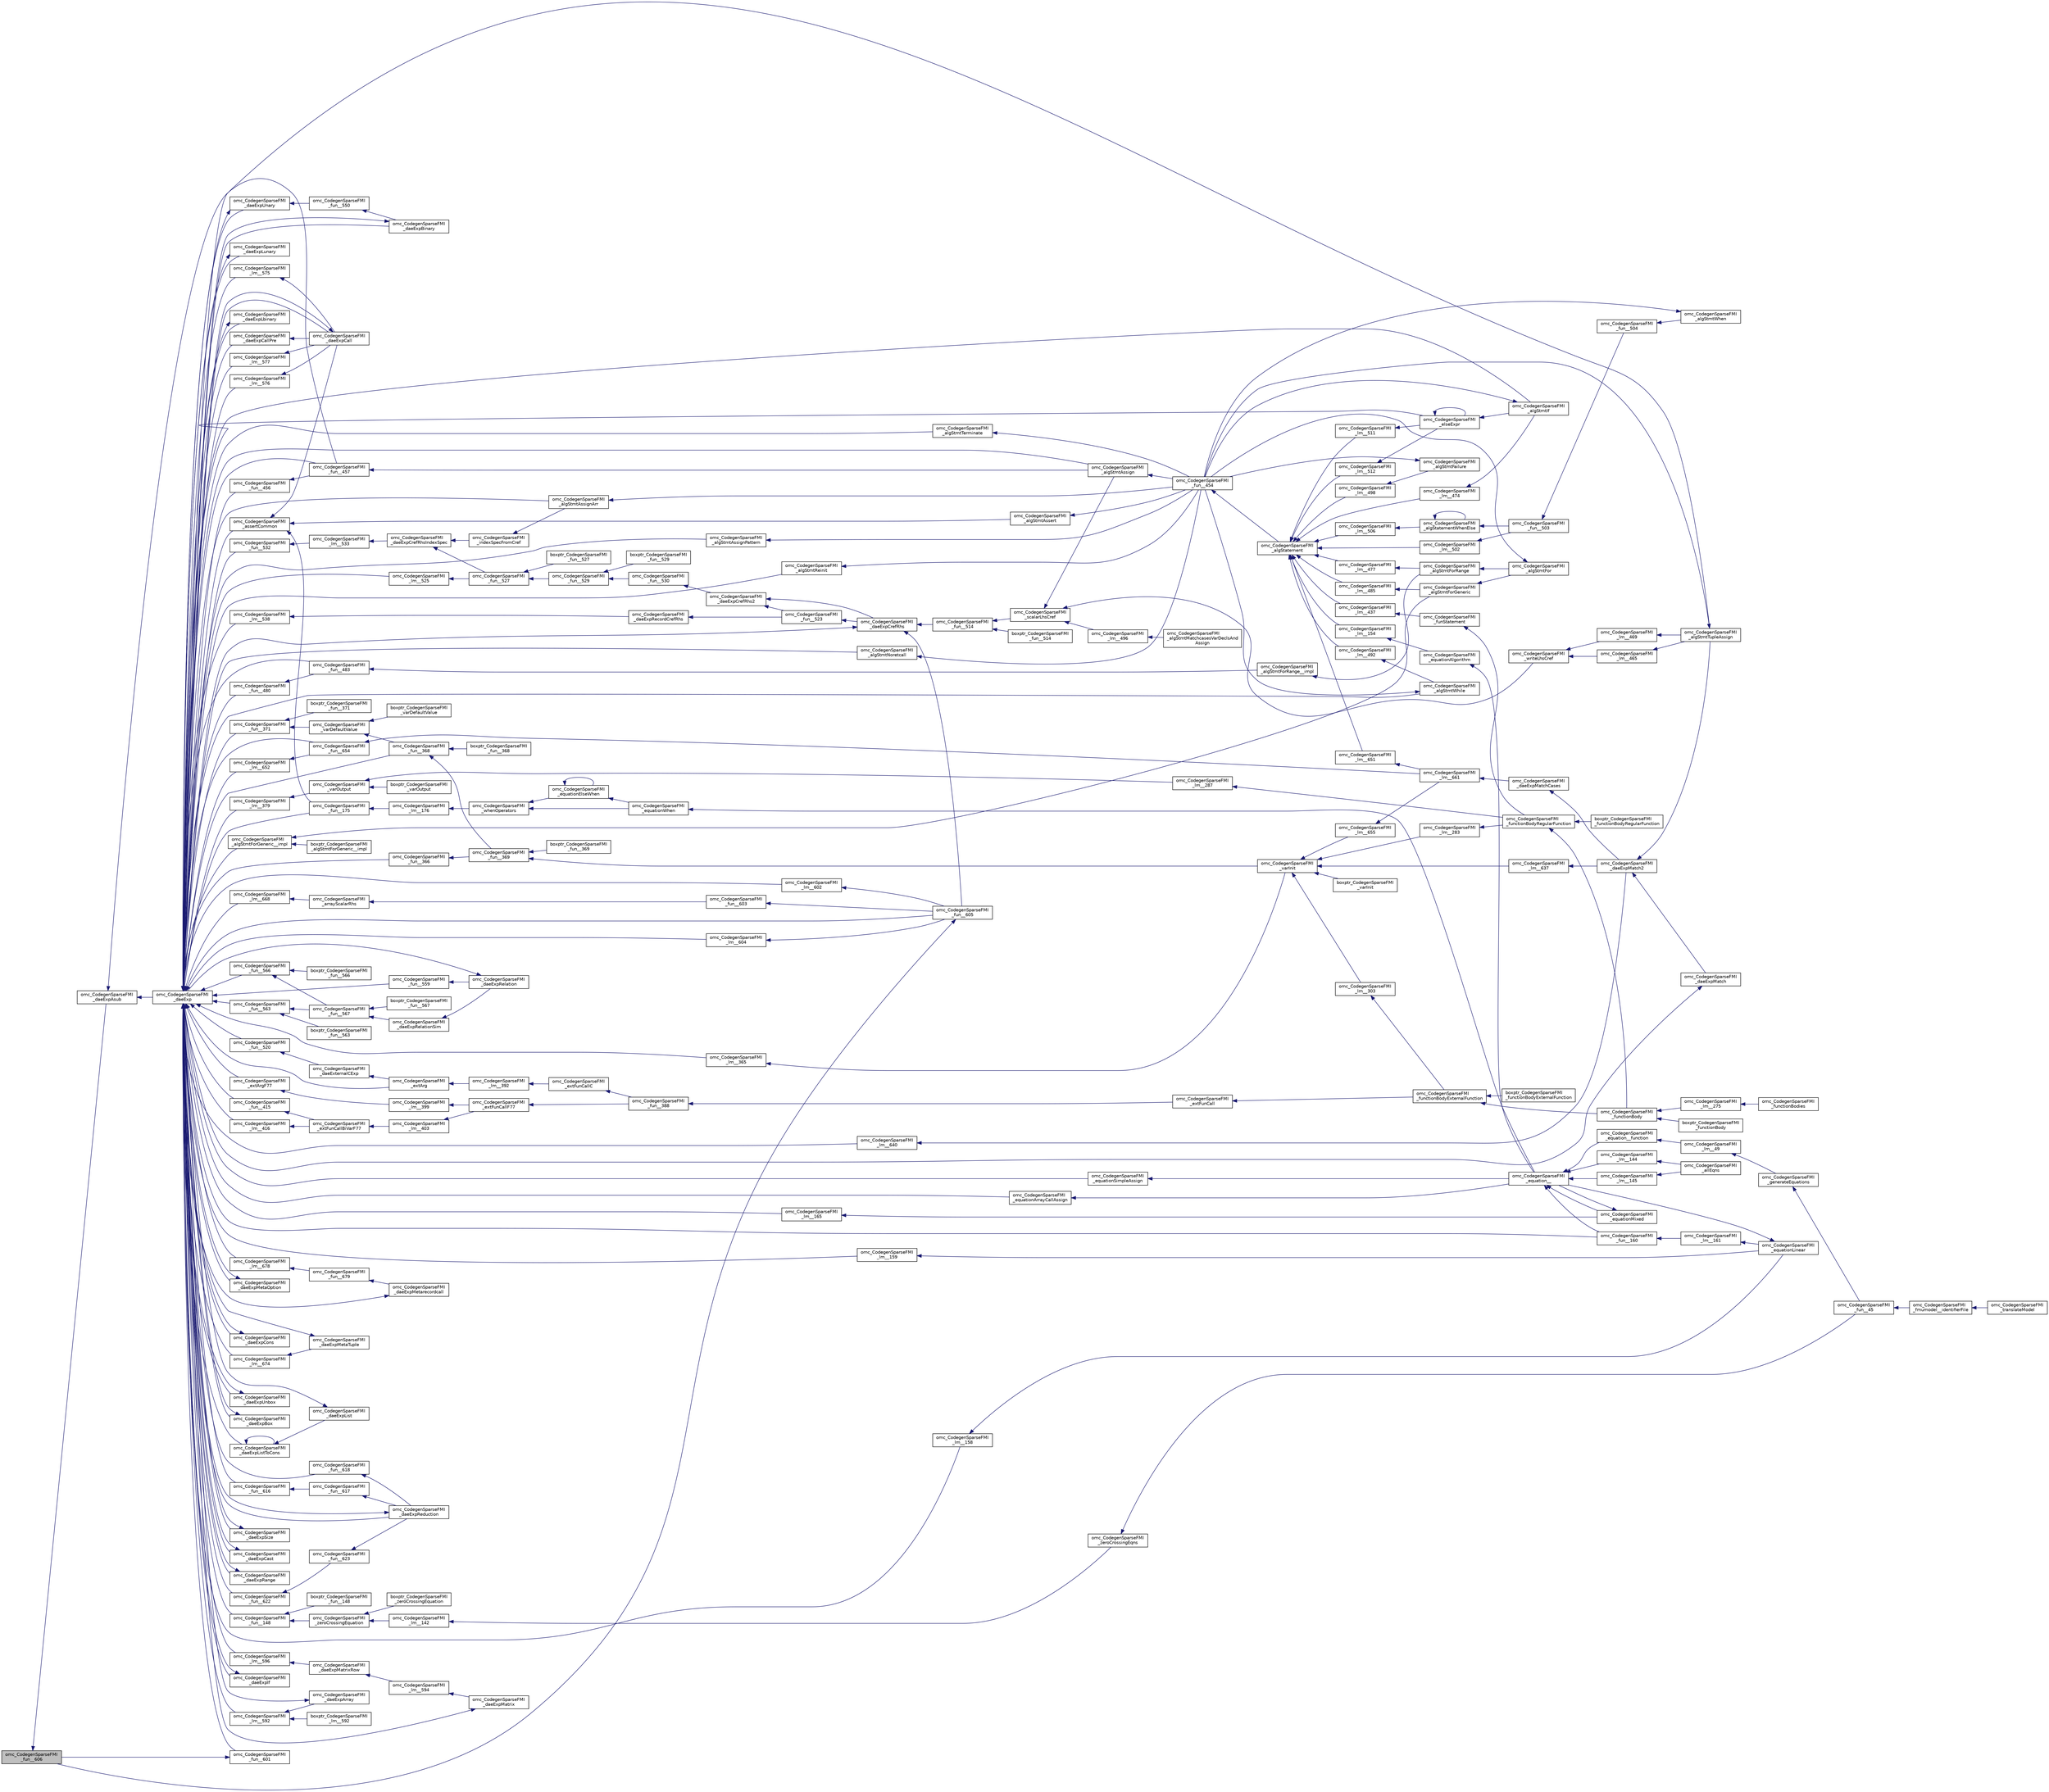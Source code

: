 digraph "omc_CodegenSparseFMI_fun__606"
{
  edge [fontname="Helvetica",fontsize="10",labelfontname="Helvetica",labelfontsize="10"];
  node [fontname="Helvetica",fontsize="10",shape=record];
  rankdir="LR";
  Node143017 [label="omc_CodegenSparseFMI\l_fun__606",height=0.2,width=0.4,color="black", fillcolor="grey75", style="filled", fontcolor="black"];
  Node143017 -> Node143018 [dir="back",color="midnightblue",fontsize="10",style="solid",fontname="Helvetica"];
  Node143018 [label="omc_CodegenSparseFMI\l_daeExpAsub",height=0.2,width=0.4,color="black", fillcolor="white", style="filled",URL="$da/d88/_codegen_sparse_f_m_i_8h.html#ab042430b0f630bd548c9122206a41a76"];
  Node143018 -> Node143019 [dir="back",color="midnightblue",fontsize="10",style="solid",fontname="Helvetica"];
  Node143019 [label="omc_CodegenSparseFMI\l_daeExp",height=0.2,width=0.4,color="black", fillcolor="white", style="filled",URL="$da/d88/_codegen_sparse_f_m_i_8h.html#ab26972f772620810838d527d8554f2ac"];
  Node143019 -> Node143020 [dir="back",color="midnightblue",fontsize="10",style="solid",fontname="Helvetica"];
  Node143020 [label="omc_CodegenSparseFMI\l_assertCommon",height=0.2,width=0.4,color="black", fillcolor="white", style="filled",URL="$da/d88/_codegen_sparse_f_m_i_8h.html#affff73cc747add47129bcbacc2d38f9a"];
  Node143020 -> Node143021 [dir="back",color="midnightblue",fontsize="10",style="solid",fontname="Helvetica"];
  Node143021 [label="omc_CodegenSparseFMI\l_daeExpCall",height=0.2,width=0.4,color="black", fillcolor="white", style="filled",URL="$da/d88/_codegen_sparse_f_m_i_8h.html#a48a7b37bcd95aafb972b82321fa96aac"];
  Node143021 -> Node143019 [dir="back",color="midnightblue",fontsize="10",style="solid",fontname="Helvetica"];
  Node143020 -> Node143022 [dir="back",color="midnightblue",fontsize="10",style="solid",fontname="Helvetica"];
  Node143022 [label="omc_CodegenSparseFMI\l_algStmtAssert",height=0.2,width=0.4,color="black", fillcolor="white", style="filled",URL="$da/d88/_codegen_sparse_f_m_i_8h.html#a6b429ec5152996a5f9279a3ddf6844b0"];
  Node143022 -> Node143023 [dir="back",color="midnightblue",fontsize="10",style="solid",fontname="Helvetica"];
  Node143023 [label="omc_CodegenSparseFMI\l_fun__454",height=0.2,width=0.4,color="black", fillcolor="white", style="filled",URL="$d1/d2e/_codegen_sparse_f_m_i_8c.html#a38506d8a286cdb1703e9653cec496244"];
  Node143023 -> Node143024 [dir="back",color="midnightblue",fontsize="10",style="solid",fontname="Helvetica"];
  Node143024 [label="omc_CodegenSparseFMI\l_algStatement",height=0.2,width=0.4,color="black", fillcolor="white", style="filled",URL="$da/d88/_codegen_sparse_f_m_i_8h.html#a5d1fbf810cfb458410c3f606dd4518d6"];
  Node143024 -> Node143025 [dir="back",color="midnightblue",fontsize="10",style="solid",fontname="Helvetica"];
  Node143025 [label="omc_CodegenSparseFMI\l_lm__651",height=0.2,width=0.4,color="black", fillcolor="white", style="filled",URL="$d1/d2e/_codegen_sparse_f_m_i_8c.html#a4601ee3bb7611f920e2f9c96c21fce8e"];
  Node143025 -> Node143026 [dir="back",color="midnightblue",fontsize="10",style="solid",fontname="Helvetica"];
  Node143026 [label="omc_CodegenSparseFMI\l_lm__661",height=0.2,width=0.4,color="black", fillcolor="white", style="filled",URL="$d1/d2e/_codegen_sparse_f_m_i_8c.html#af15d08c53a5b48667e16622e16e97ec5"];
  Node143026 -> Node143027 [dir="back",color="midnightblue",fontsize="10",style="solid",fontname="Helvetica"];
  Node143027 [label="omc_CodegenSparseFMI\l_daeExpMatchCases",height=0.2,width=0.4,color="black", fillcolor="white", style="filled",URL="$da/d88/_codegen_sparse_f_m_i_8h.html#a67c72be0aaa49a7a85509e1c5ab98b41"];
  Node143027 -> Node143028 [dir="back",color="midnightblue",fontsize="10",style="solid",fontname="Helvetica"];
  Node143028 [label="omc_CodegenSparseFMI\l_daeExpMatch2",height=0.2,width=0.4,color="black", fillcolor="white", style="filled",URL="$da/d88/_codegen_sparse_f_m_i_8h.html#a3d2d85eda4fc6adaf9f0a30a7a870128"];
  Node143028 -> Node143029 [dir="back",color="midnightblue",fontsize="10",style="solid",fontname="Helvetica"];
  Node143029 [label="omc_CodegenSparseFMI\l_daeExpMatch",height=0.2,width=0.4,color="black", fillcolor="white", style="filled",URL="$da/d88/_codegen_sparse_f_m_i_8h.html#a59ba01dc770311168227b0e3a87b1e1d"];
  Node143029 -> Node143019 [dir="back",color="midnightblue",fontsize="10",style="solid",fontname="Helvetica"];
  Node143028 -> Node143030 [dir="back",color="midnightblue",fontsize="10",style="solid",fontname="Helvetica"];
  Node143030 [label="omc_CodegenSparseFMI\l_algStmtTupleAssign",height=0.2,width=0.4,color="black", fillcolor="white", style="filled",URL="$da/d88/_codegen_sparse_f_m_i_8h.html#a97aeb17841cb7160e7635ac180b44c9c"];
  Node143030 -> Node143023 [dir="back",color="midnightblue",fontsize="10",style="solid",fontname="Helvetica"];
  Node143024 -> Node143031 [dir="back",color="midnightblue",fontsize="10",style="solid",fontname="Helvetica"];
  Node143031 [label="omc_CodegenSparseFMI\l_lm__512",height=0.2,width=0.4,color="black", fillcolor="white", style="filled",URL="$d1/d2e/_codegen_sparse_f_m_i_8c.html#af95888dfe83bb5057d8fd4311bb02812"];
  Node143031 -> Node143032 [dir="back",color="midnightblue",fontsize="10",style="solid",fontname="Helvetica"];
  Node143032 [label="omc_CodegenSparseFMI\l_elseExpr",height=0.2,width=0.4,color="black", fillcolor="white", style="filled",URL="$da/d88/_codegen_sparse_f_m_i_8h.html#ae02994b817886c3b7f562e9552fec536"];
  Node143032 -> Node143032 [dir="back",color="midnightblue",fontsize="10",style="solid",fontname="Helvetica"];
  Node143032 -> Node143033 [dir="back",color="midnightblue",fontsize="10",style="solid",fontname="Helvetica"];
  Node143033 [label="omc_CodegenSparseFMI\l_algStmtIf",height=0.2,width=0.4,color="black", fillcolor="white", style="filled",URL="$da/d88/_codegen_sparse_f_m_i_8h.html#aa72b2ef57d1e5ee8a926acad88bf499d"];
  Node143033 -> Node143023 [dir="back",color="midnightblue",fontsize="10",style="solid",fontname="Helvetica"];
  Node143024 -> Node143034 [dir="back",color="midnightblue",fontsize="10",style="solid",fontname="Helvetica"];
  Node143034 [label="omc_CodegenSparseFMI\l_lm__511",height=0.2,width=0.4,color="black", fillcolor="white", style="filled",URL="$d1/d2e/_codegen_sparse_f_m_i_8c.html#ab0773a7f193a1fc208023bda15bcd13e"];
  Node143034 -> Node143032 [dir="back",color="midnightblue",fontsize="10",style="solid",fontname="Helvetica"];
  Node143024 -> Node143035 [dir="back",color="midnightblue",fontsize="10",style="solid",fontname="Helvetica"];
  Node143035 [label="omc_CodegenSparseFMI\l_lm__506",height=0.2,width=0.4,color="black", fillcolor="white", style="filled",URL="$d1/d2e/_codegen_sparse_f_m_i_8c.html#ab9c484cbc52677b6df8e8fb6df621cc0"];
  Node143035 -> Node143036 [dir="back",color="midnightblue",fontsize="10",style="solid",fontname="Helvetica"];
  Node143036 [label="omc_CodegenSparseFMI\l_algStatementWhenElse",height=0.2,width=0.4,color="black", fillcolor="white", style="filled",URL="$da/d88/_codegen_sparse_f_m_i_8h.html#a55c70c95b005ab4e4a668af539875303"];
  Node143036 -> Node143036 [dir="back",color="midnightblue",fontsize="10",style="solid",fontname="Helvetica"];
  Node143036 -> Node143037 [dir="back",color="midnightblue",fontsize="10",style="solid",fontname="Helvetica"];
  Node143037 [label="omc_CodegenSparseFMI\l_fun__503",height=0.2,width=0.4,color="black", fillcolor="white", style="filled",URL="$d1/d2e/_codegen_sparse_f_m_i_8c.html#a2f60622244298e4d41f2a4f51d7b6875"];
  Node143037 -> Node143038 [dir="back",color="midnightblue",fontsize="10",style="solid",fontname="Helvetica"];
  Node143038 [label="omc_CodegenSparseFMI\l_fun__504",height=0.2,width=0.4,color="black", fillcolor="white", style="filled",URL="$d1/d2e/_codegen_sparse_f_m_i_8c.html#a34c708458b1cf12fb6f5f8b4d739cfd1"];
  Node143038 -> Node143039 [dir="back",color="midnightblue",fontsize="10",style="solid",fontname="Helvetica"];
  Node143039 [label="omc_CodegenSparseFMI\l_algStmtWhen",height=0.2,width=0.4,color="black", fillcolor="white", style="filled",URL="$da/d88/_codegen_sparse_f_m_i_8h.html#a1045cff030f158d7beb1890107038b8d"];
  Node143039 -> Node143023 [dir="back",color="midnightblue",fontsize="10",style="solid",fontname="Helvetica"];
  Node143024 -> Node143040 [dir="back",color="midnightblue",fontsize="10",style="solid",fontname="Helvetica"];
  Node143040 [label="omc_CodegenSparseFMI\l_lm__502",height=0.2,width=0.4,color="black", fillcolor="white", style="filled",URL="$d1/d2e/_codegen_sparse_f_m_i_8c.html#a7b108abc44b96cb6c9ed48e243a90fad"];
  Node143040 -> Node143037 [dir="back",color="midnightblue",fontsize="10",style="solid",fontname="Helvetica"];
  Node143024 -> Node143041 [dir="back",color="midnightblue",fontsize="10",style="solid",fontname="Helvetica"];
  Node143041 [label="omc_CodegenSparseFMI\l_lm__498",height=0.2,width=0.4,color="black", fillcolor="white", style="filled",URL="$d1/d2e/_codegen_sparse_f_m_i_8c.html#a9a587324a76d2a404951bc9b392ed5cb"];
  Node143041 -> Node143042 [dir="back",color="midnightblue",fontsize="10",style="solid",fontname="Helvetica"];
  Node143042 [label="omc_CodegenSparseFMI\l_algStmtFailure",height=0.2,width=0.4,color="black", fillcolor="white", style="filled",URL="$da/d88/_codegen_sparse_f_m_i_8h.html#ad11b2d0a665f24fbe809721a52d58392"];
  Node143042 -> Node143023 [dir="back",color="midnightblue",fontsize="10",style="solid",fontname="Helvetica"];
  Node143024 -> Node143043 [dir="back",color="midnightblue",fontsize="10",style="solid",fontname="Helvetica"];
  Node143043 [label="omc_CodegenSparseFMI\l_lm__492",height=0.2,width=0.4,color="black", fillcolor="white", style="filled",URL="$d1/d2e/_codegen_sparse_f_m_i_8c.html#a72ef5dd5785e8cfbae898a4957299174"];
  Node143043 -> Node143044 [dir="back",color="midnightblue",fontsize="10",style="solid",fontname="Helvetica"];
  Node143044 [label="omc_CodegenSparseFMI\l_algStmtWhile",height=0.2,width=0.4,color="black", fillcolor="white", style="filled",URL="$da/d88/_codegen_sparse_f_m_i_8h.html#a737e817657aa616db460e3a97c2e3107"];
  Node143044 -> Node143023 [dir="back",color="midnightblue",fontsize="10",style="solid",fontname="Helvetica"];
  Node143024 -> Node143045 [dir="back",color="midnightblue",fontsize="10",style="solid",fontname="Helvetica"];
  Node143045 [label="omc_CodegenSparseFMI\l_lm__485",height=0.2,width=0.4,color="black", fillcolor="white", style="filled",URL="$d1/d2e/_codegen_sparse_f_m_i_8c.html#aaee69379b676eacca1ab73ffa0291eea"];
  Node143045 -> Node143046 [dir="back",color="midnightblue",fontsize="10",style="solid",fontname="Helvetica"];
  Node143046 [label="omc_CodegenSparseFMI\l_algStmtForGeneric",height=0.2,width=0.4,color="black", fillcolor="white", style="filled",URL="$da/d88/_codegen_sparse_f_m_i_8h.html#a15ee44d2afe47cb6295a4d916b0ca7a1"];
  Node143046 -> Node143047 [dir="back",color="midnightblue",fontsize="10",style="solid",fontname="Helvetica"];
  Node143047 [label="omc_CodegenSparseFMI\l_algStmtFor",height=0.2,width=0.4,color="black", fillcolor="white", style="filled",URL="$da/d88/_codegen_sparse_f_m_i_8h.html#a4a85a211bdd342c5634f687ac8530821"];
  Node143047 -> Node143023 [dir="back",color="midnightblue",fontsize="10",style="solid",fontname="Helvetica"];
  Node143024 -> Node143048 [dir="back",color="midnightblue",fontsize="10",style="solid",fontname="Helvetica"];
  Node143048 [label="omc_CodegenSparseFMI\l_lm__477",height=0.2,width=0.4,color="black", fillcolor="white", style="filled",URL="$d1/d2e/_codegen_sparse_f_m_i_8c.html#a2f9a22c9a97ca26efa4457a52c8310c9"];
  Node143048 -> Node143049 [dir="back",color="midnightblue",fontsize="10",style="solid",fontname="Helvetica"];
  Node143049 [label="omc_CodegenSparseFMI\l_algStmtForRange",height=0.2,width=0.4,color="black", fillcolor="white", style="filled",URL="$da/d88/_codegen_sparse_f_m_i_8h.html#aec1da676936e15ede37d5d7df69bd5d3"];
  Node143049 -> Node143047 [dir="back",color="midnightblue",fontsize="10",style="solid",fontname="Helvetica"];
  Node143024 -> Node143050 [dir="back",color="midnightblue",fontsize="10",style="solid",fontname="Helvetica"];
  Node143050 [label="omc_CodegenSparseFMI\l_lm__474",height=0.2,width=0.4,color="black", fillcolor="white", style="filled",URL="$d1/d2e/_codegen_sparse_f_m_i_8c.html#a39706f1a079b0966689768a75ddc77b3"];
  Node143050 -> Node143033 [dir="back",color="midnightblue",fontsize="10",style="solid",fontname="Helvetica"];
  Node143024 -> Node143051 [dir="back",color="midnightblue",fontsize="10",style="solid",fontname="Helvetica"];
  Node143051 [label="omc_CodegenSparseFMI\l_lm__437",height=0.2,width=0.4,color="black", fillcolor="white", style="filled",URL="$d1/d2e/_codegen_sparse_f_m_i_8c.html#a1bcb8bb8090787c8cfad3cc233eb2cbb"];
  Node143051 -> Node143052 [dir="back",color="midnightblue",fontsize="10",style="solid",fontname="Helvetica"];
  Node143052 [label="omc_CodegenSparseFMI\l_funStatement",height=0.2,width=0.4,color="black", fillcolor="white", style="filled",URL="$da/d88/_codegen_sparse_f_m_i_8h.html#a6011fbd6700693d91a736f67f7cd333a"];
  Node143052 -> Node143053 [dir="back",color="midnightblue",fontsize="10",style="solid",fontname="Helvetica"];
  Node143053 [label="omc_CodegenSparseFMI\l_functionBodyRegularFunction",height=0.2,width=0.4,color="black", fillcolor="white", style="filled",URL="$da/d88/_codegen_sparse_f_m_i_8h.html#a35f588d60d8560ad7c541738fc9bc5d0"];
  Node143053 -> Node143054 [dir="back",color="midnightblue",fontsize="10",style="solid",fontname="Helvetica"];
  Node143054 [label="boxptr_CodegenSparseFMI\l_functionBodyRegularFunction",height=0.2,width=0.4,color="black", fillcolor="white", style="filled",URL="$da/d88/_codegen_sparse_f_m_i_8h.html#ad0cd59d6ca1bf8ab02b015f235daadf1"];
  Node143053 -> Node143055 [dir="back",color="midnightblue",fontsize="10",style="solid",fontname="Helvetica"];
  Node143055 [label="omc_CodegenSparseFMI\l_functionBody",height=0.2,width=0.4,color="black", fillcolor="white", style="filled",URL="$da/d88/_codegen_sparse_f_m_i_8h.html#a8326dd08d50f77b343a0b1e9fdee90d6"];
  Node143055 -> Node143056 [dir="back",color="midnightblue",fontsize="10",style="solid",fontname="Helvetica"];
  Node143056 [label="boxptr_CodegenSparseFMI\l_functionBody",height=0.2,width=0.4,color="black", fillcolor="white", style="filled",URL="$da/d88/_codegen_sparse_f_m_i_8h.html#a1450c37977ff46f0a318f1740d46b3a2"];
  Node143055 -> Node143057 [dir="back",color="midnightblue",fontsize="10",style="solid",fontname="Helvetica"];
  Node143057 [label="omc_CodegenSparseFMI\l_lm__275",height=0.2,width=0.4,color="black", fillcolor="white", style="filled",URL="$d1/d2e/_codegen_sparse_f_m_i_8c.html#afa6f1fb10983410b266344362bafabb7"];
  Node143057 -> Node143058 [dir="back",color="midnightblue",fontsize="10",style="solid",fontname="Helvetica"];
  Node143058 [label="omc_CodegenSparseFMI\l_functionBodies",height=0.2,width=0.4,color="black", fillcolor="white", style="filled",URL="$da/d88/_codegen_sparse_f_m_i_8h.html#ad5d463f801d993e3be31d7c8963771af"];
  Node143024 -> Node143059 [dir="back",color="midnightblue",fontsize="10",style="solid",fontname="Helvetica"];
  Node143059 [label="omc_CodegenSparseFMI\l_lm__154",height=0.2,width=0.4,color="black", fillcolor="white", style="filled",URL="$d1/d2e/_codegen_sparse_f_m_i_8c.html#a1572fc969206bf7560bccaad1883519a"];
  Node143059 -> Node143060 [dir="back",color="midnightblue",fontsize="10",style="solid",fontname="Helvetica"];
  Node143060 [label="omc_CodegenSparseFMI\l_equationAlgorithm",height=0.2,width=0.4,color="black", fillcolor="white", style="filled",URL="$da/d88/_codegen_sparse_f_m_i_8h.html#adc1144a1e01b13d32f1cd272edef769f"];
  Node143060 -> Node143061 [dir="back",color="midnightblue",fontsize="10",style="solid",fontname="Helvetica"];
  Node143061 [label="omc_CodegenSparseFMI\l_equation__",height=0.2,width=0.4,color="black", fillcolor="white", style="filled",URL="$da/d88/_codegen_sparse_f_m_i_8h.html#a99f4c0cb745d02faf3615bcda104a18a"];
  Node143061 -> Node143062 [dir="back",color="midnightblue",fontsize="10",style="solid",fontname="Helvetica"];
  Node143062 [label="omc_CodegenSparseFMI\l_equationMixed",height=0.2,width=0.4,color="black", fillcolor="white", style="filled",URL="$da/d88/_codegen_sparse_f_m_i_8h.html#ac29f9768bd0d77a3e1e85ee8d33113f2"];
  Node143062 -> Node143061 [dir="back",color="midnightblue",fontsize="10",style="solid",fontname="Helvetica"];
  Node143061 -> Node143063 [dir="back",color="midnightblue",fontsize="10",style="solid",fontname="Helvetica"];
  Node143063 [label="omc_CodegenSparseFMI\l_fun__160",height=0.2,width=0.4,color="black", fillcolor="white", style="filled",URL="$d1/d2e/_codegen_sparse_f_m_i_8c.html#ae706b7e1daac9ecce083bb0f153c4537"];
  Node143063 -> Node143064 [dir="back",color="midnightblue",fontsize="10",style="solid",fontname="Helvetica"];
  Node143064 [label="omc_CodegenSparseFMI\l_lm__161",height=0.2,width=0.4,color="black", fillcolor="white", style="filled",URL="$d1/d2e/_codegen_sparse_f_m_i_8c.html#afef10b15667b5fa348e2e5474100a059"];
  Node143064 -> Node143065 [dir="back",color="midnightblue",fontsize="10",style="solid",fontname="Helvetica"];
  Node143065 [label="omc_CodegenSparseFMI\l_equationLinear",height=0.2,width=0.4,color="black", fillcolor="white", style="filled",URL="$da/d88/_codegen_sparse_f_m_i_8h.html#ae8ae758cee8e51f80c69f273ea2dead4"];
  Node143065 -> Node143061 [dir="back",color="midnightblue",fontsize="10",style="solid",fontname="Helvetica"];
  Node143061 -> Node143066 [dir="back",color="midnightblue",fontsize="10",style="solid",fontname="Helvetica"];
  Node143066 [label="omc_CodegenSparseFMI\l_lm__145",height=0.2,width=0.4,color="black", fillcolor="white", style="filled",URL="$d1/d2e/_codegen_sparse_f_m_i_8c.html#a482b9fe4a2cf1170ba37c04cbeeba56b"];
  Node143066 -> Node143067 [dir="back",color="midnightblue",fontsize="10",style="solid",fontname="Helvetica"];
  Node143067 [label="omc_CodegenSparseFMI\l_allEqns",height=0.2,width=0.4,color="black", fillcolor="white", style="filled",URL="$da/d88/_codegen_sparse_f_m_i_8h.html#a94fa0652e8d98e8869394cc988af391b"];
  Node143061 -> Node143068 [dir="back",color="midnightblue",fontsize="10",style="solid",fontname="Helvetica"];
  Node143068 [label="omc_CodegenSparseFMI\l_lm__144",height=0.2,width=0.4,color="black", fillcolor="white", style="filled",URL="$d1/d2e/_codegen_sparse_f_m_i_8c.html#a53bc84287c3730b73c523380ca378dcf"];
  Node143068 -> Node143067 [dir="back",color="midnightblue",fontsize="10",style="solid",fontname="Helvetica"];
  Node143061 -> Node143069 [dir="back",color="midnightblue",fontsize="10",style="solid",fontname="Helvetica"];
  Node143069 [label="omc_CodegenSparseFMI\l_equation__function",height=0.2,width=0.4,color="black", fillcolor="white", style="filled",URL="$da/d88/_codegen_sparse_f_m_i_8h.html#a3b6d78478d2920ade27380933feef664"];
  Node143069 -> Node143070 [dir="back",color="midnightblue",fontsize="10",style="solid",fontname="Helvetica"];
  Node143070 [label="omc_CodegenSparseFMI\l_lm__49",height=0.2,width=0.4,color="black", fillcolor="white", style="filled",URL="$d1/d2e/_codegen_sparse_f_m_i_8c.html#afd950130e5951ce5d9b078504b8e5445"];
  Node143070 -> Node143071 [dir="back",color="midnightblue",fontsize="10",style="solid",fontname="Helvetica"];
  Node143071 [label="omc_CodegenSparseFMI\l_generateEquations",height=0.2,width=0.4,color="black", fillcolor="white", style="filled",URL="$da/d88/_codegen_sparse_f_m_i_8h.html#a944e50c37aa93fa6e9c540a7d9a7f671"];
  Node143071 -> Node143072 [dir="back",color="midnightblue",fontsize="10",style="solid",fontname="Helvetica"];
  Node143072 [label="omc_CodegenSparseFMI\l_fun__45",height=0.2,width=0.4,color="black", fillcolor="white", style="filled",URL="$d1/d2e/_codegen_sparse_f_m_i_8c.html#a33c397eee4567dbaf5269d88f9ea50f2"];
  Node143072 -> Node143073 [dir="back",color="midnightblue",fontsize="10",style="solid",fontname="Helvetica"];
  Node143073 [label="omc_CodegenSparseFMI\l_fmumodel__identifierFile",height=0.2,width=0.4,color="black", fillcolor="white", style="filled",URL="$da/d88/_codegen_sparse_f_m_i_8h.html#a0d704247081fbb1f268bdd5ae5d7f3f3"];
  Node143073 -> Node143074 [dir="back",color="midnightblue",fontsize="10",style="solid",fontname="Helvetica"];
  Node143074 [label="omc_CodegenSparseFMI\l_translateModel",height=0.2,width=0.4,color="black", fillcolor="white", style="filled",URL="$da/d88/_codegen_sparse_f_m_i_8h.html#a6e115544fcae7968ab9fa00a0ea17b1d"];
  Node143020 -> Node143075 [dir="back",color="midnightblue",fontsize="10",style="solid",fontname="Helvetica"];
  Node143075 [label="omc_CodegenSparseFMI\l_fun__175",height=0.2,width=0.4,color="black", fillcolor="white", style="filled",URL="$d1/d2e/_codegen_sparse_f_m_i_8c.html#ae71d3dbce84027f4da25d630128e9f06"];
  Node143075 -> Node143076 [dir="back",color="midnightblue",fontsize="10",style="solid",fontname="Helvetica"];
  Node143076 [label="omc_CodegenSparseFMI\l_lm__176",height=0.2,width=0.4,color="black", fillcolor="white", style="filled",URL="$d1/d2e/_codegen_sparse_f_m_i_8c.html#a3aab67e796da3718ac21ae4e0b10522b"];
  Node143076 -> Node143077 [dir="back",color="midnightblue",fontsize="10",style="solid",fontname="Helvetica"];
  Node143077 [label="omc_CodegenSparseFMI\l_whenOperators",height=0.2,width=0.4,color="black", fillcolor="white", style="filled",URL="$da/d88/_codegen_sparse_f_m_i_8h.html#aaa56a6cbe937c9e43604fbefcddc43d4"];
  Node143077 -> Node143078 [dir="back",color="midnightblue",fontsize="10",style="solid",fontname="Helvetica"];
  Node143078 [label="omc_CodegenSparseFMI\l_equationElseWhen",height=0.2,width=0.4,color="black", fillcolor="white", style="filled",URL="$da/d88/_codegen_sparse_f_m_i_8h.html#a9252f94be6a8d4db5d542a2a30867d21"];
  Node143078 -> Node143078 [dir="back",color="midnightblue",fontsize="10",style="solid",fontname="Helvetica"];
  Node143078 -> Node143079 [dir="back",color="midnightblue",fontsize="10",style="solid",fontname="Helvetica"];
  Node143079 [label="omc_CodegenSparseFMI\l_equationWhen",height=0.2,width=0.4,color="black", fillcolor="white", style="filled",URL="$da/d88/_codegen_sparse_f_m_i_8h.html#a182b50d619540de019adbeb9053f85d2"];
  Node143079 -> Node143061 [dir="back",color="midnightblue",fontsize="10",style="solid",fontname="Helvetica"];
  Node143077 -> Node143079 [dir="back",color="midnightblue",fontsize="10",style="solid",fontname="Helvetica"];
  Node143019 -> Node143080 [dir="back",color="midnightblue",fontsize="10",style="solid",fontname="Helvetica"];
  Node143080 [label="omc_CodegenSparseFMI\l_algStmtAssignPattern",height=0.2,width=0.4,color="black", fillcolor="white", style="filled",URL="$da/d88/_codegen_sparse_f_m_i_8h.html#aa769cf6a279946c8484ba60efafa1bc7"];
  Node143080 -> Node143023 [dir="back",color="midnightblue",fontsize="10",style="solid",fontname="Helvetica"];
  Node143019 -> Node143081 [dir="back",color="midnightblue",fontsize="10",style="solid",fontname="Helvetica"];
  Node143081 [label="omc_CodegenSparseFMI\l_lm__678",height=0.2,width=0.4,color="black", fillcolor="white", style="filled",URL="$d1/d2e/_codegen_sparse_f_m_i_8c.html#a128c47290974b3ffbcea043e82979943"];
  Node143081 -> Node143082 [dir="back",color="midnightblue",fontsize="10",style="solid",fontname="Helvetica"];
  Node143082 [label="omc_CodegenSparseFMI\l_fun__679",height=0.2,width=0.4,color="black", fillcolor="white", style="filled",URL="$d1/d2e/_codegen_sparse_f_m_i_8c.html#a2365ba198f39b872daa06cc5d23c6252"];
  Node143082 -> Node143083 [dir="back",color="midnightblue",fontsize="10",style="solid",fontname="Helvetica"];
  Node143083 [label="omc_CodegenSparseFMI\l_daeExpMetarecordcall",height=0.2,width=0.4,color="black", fillcolor="white", style="filled",URL="$da/d88/_codegen_sparse_f_m_i_8h.html#af4d3cdaeb7380d8a65146e12030c5c0e"];
  Node143083 -> Node143019 [dir="back",color="midnightblue",fontsize="10",style="solid",fontname="Helvetica"];
  Node143019 -> Node143084 [dir="back",color="midnightblue",fontsize="10",style="solid",fontname="Helvetica"];
  Node143084 [label="omc_CodegenSparseFMI\l_daeExpMetaOption",height=0.2,width=0.4,color="black", fillcolor="white", style="filled",URL="$da/d88/_codegen_sparse_f_m_i_8h.html#ae536b39241762561555271004c37440e"];
  Node143084 -> Node143019 [dir="back",color="midnightblue",fontsize="10",style="solid",fontname="Helvetica"];
  Node143019 -> Node143085 [dir="back",color="midnightblue",fontsize="10",style="solid",fontname="Helvetica"];
  Node143085 [label="omc_CodegenSparseFMI\l_lm__674",height=0.2,width=0.4,color="black", fillcolor="white", style="filled",URL="$d1/d2e/_codegen_sparse_f_m_i_8c.html#ad52f1b672015908228e495a9b9ff40ca"];
  Node143085 -> Node143086 [dir="back",color="midnightblue",fontsize="10",style="solid",fontname="Helvetica"];
  Node143086 [label="omc_CodegenSparseFMI\l_daeExpMetaTuple",height=0.2,width=0.4,color="black", fillcolor="white", style="filled",URL="$da/d88/_codegen_sparse_f_m_i_8h.html#a37dab4d4c7bc7fd838505c060a8b9049"];
  Node143086 -> Node143019 [dir="back",color="midnightblue",fontsize="10",style="solid",fontname="Helvetica"];
  Node143019 -> Node143087 [dir="back",color="midnightblue",fontsize="10",style="solid",fontname="Helvetica"];
  Node143087 [label="omc_CodegenSparseFMI\l_daeExpCons",height=0.2,width=0.4,color="black", fillcolor="white", style="filled",URL="$da/d88/_codegen_sparse_f_m_i_8h.html#ab881b9f7dbddb69fe91bb74c9c5c54c1"];
  Node143087 -> Node143019 [dir="back",color="midnightblue",fontsize="10",style="solid",fontname="Helvetica"];
  Node143019 -> Node143088 [dir="back",color="midnightblue",fontsize="10",style="solid",fontname="Helvetica"];
  Node143088 [label="omc_CodegenSparseFMI\l_daeExpListToCons",height=0.2,width=0.4,color="black", fillcolor="white", style="filled",URL="$da/d88/_codegen_sparse_f_m_i_8h.html#a1d1ae6cb82e69292e58b8c65e002ea55"];
  Node143088 -> Node143088 [dir="back",color="midnightblue",fontsize="10",style="solid",fontname="Helvetica"];
  Node143088 -> Node143089 [dir="back",color="midnightblue",fontsize="10",style="solid",fontname="Helvetica"];
  Node143089 [label="omc_CodegenSparseFMI\l_daeExpList",height=0.2,width=0.4,color="black", fillcolor="white", style="filled",URL="$da/d88/_codegen_sparse_f_m_i_8h.html#a2f666b582c610d5c8b23988ecba9664b"];
  Node143089 -> Node143019 [dir="back",color="midnightblue",fontsize="10",style="solid",fontname="Helvetica"];
  Node143019 -> Node143090 [dir="back",color="midnightblue",fontsize="10",style="solid",fontname="Helvetica"];
  Node143090 [label="omc_CodegenSparseFMI\l_lm__668",height=0.2,width=0.4,color="black", fillcolor="white", style="filled",URL="$d1/d2e/_codegen_sparse_f_m_i_8c.html#a76351725b41da0af498aadf54b92c275"];
  Node143090 -> Node143091 [dir="back",color="midnightblue",fontsize="10",style="solid",fontname="Helvetica"];
  Node143091 [label="omc_CodegenSparseFMI\l_arrayScalarRhs",height=0.2,width=0.4,color="black", fillcolor="white", style="filled",URL="$da/d88/_codegen_sparse_f_m_i_8h.html#ab4de96fd8fb5647ef325ca122a4753f3"];
  Node143091 -> Node143092 [dir="back",color="midnightblue",fontsize="10",style="solid",fontname="Helvetica"];
  Node143092 [label="omc_CodegenSparseFMI\l_fun__603",height=0.2,width=0.4,color="black", fillcolor="white", style="filled",URL="$d1/d2e/_codegen_sparse_f_m_i_8c.html#adbd2857da6df0e479b3bd77c5b7a8f7d"];
  Node143092 -> Node143093 [dir="back",color="midnightblue",fontsize="10",style="solid",fontname="Helvetica"];
  Node143093 [label="omc_CodegenSparseFMI\l_fun__605",height=0.2,width=0.4,color="black", fillcolor="white", style="filled",URL="$d1/d2e/_codegen_sparse_f_m_i_8c.html#a9bd0f333ed74be93d8bd6468cde56736"];
  Node143093 -> Node143017 [dir="back",color="midnightblue",fontsize="10",style="solid",fontname="Helvetica"];
  Node143019 -> Node143094 [dir="back",color="midnightblue",fontsize="10",style="solid",fontname="Helvetica"];
  Node143094 [label="omc_CodegenSparseFMI\l_daeExpUnbox",height=0.2,width=0.4,color="black", fillcolor="white", style="filled",URL="$da/d88/_codegen_sparse_f_m_i_8h.html#ad8a93ec5bfec6454d268e95a82bf96b8"];
  Node143094 -> Node143019 [dir="back",color="midnightblue",fontsize="10",style="solid",fontname="Helvetica"];
  Node143019 -> Node143095 [dir="back",color="midnightblue",fontsize="10",style="solid",fontname="Helvetica"];
  Node143095 [label="omc_CodegenSparseFMI\l_daeExpBox",height=0.2,width=0.4,color="black", fillcolor="white", style="filled",URL="$da/d88/_codegen_sparse_f_m_i_8h.html#a39dc1615a535b01d20db9b87fc607d3c"];
  Node143095 -> Node143019 [dir="back",color="midnightblue",fontsize="10",style="solid",fontname="Helvetica"];
  Node143019 -> Node143096 [dir="back",color="midnightblue",fontsize="10",style="solid",fontname="Helvetica"];
  Node143096 [label="omc_CodegenSparseFMI\l_fun__654",height=0.2,width=0.4,color="black", fillcolor="white", style="filled",URL="$d1/d2e/_codegen_sparse_f_m_i_8c.html#a779418d021f2bf6e5e05257271d6512f"];
  Node143096 -> Node143026 [dir="back",color="midnightblue",fontsize="10",style="solid",fontname="Helvetica"];
  Node143019 -> Node143097 [dir="back",color="midnightblue",fontsize="10",style="solid",fontname="Helvetica"];
  Node143097 [label="omc_CodegenSparseFMI\l_lm__652",height=0.2,width=0.4,color="black", fillcolor="white", style="filled",URL="$d1/d2e/_codegen_sparse_f_m_i_8c.html#afb77daba20dc13d99f8916228d277ad2"];
  Node143097 -> Node143096 [dir="back",color="midnightblue",fontsize="10",style="solid",fontname="Helvetica"];
  Node143019 -> Node143098 [dir="back",color="midnightblue",fontsize="10",style="solid",fontname="Helvetica"];
  Node143098 [label="omc_CodegenSparseFMI\l_lm__640",height=0.2,width=0.4,color="black", fillcolor="white", style="filled",URL="$d1/d2e/_codegen_sparse_f_m_i_8c.html#ab7ae5141c274871c57b0fb912e7ddaf7"];
  Node143098 -> Node143028 [dir="back",color="midnightblue",fontsize="10",style="solid",fontname="Helvetica"];
  Node143019 -> Node143099 [dir="back",color="midnightblue",fontsize="10",style="solid",fontname="Helvetica"];
  Node143099 [label="omc_CodegenSparseFMI\l_daeExpReduction",height=0.2,width=0.4,color="black", fillcolor="white", style="filled",URL="$da/d88/_codegen_sparse_f_m_i_8h.html#a215e1cfa638090eb2c87b8d31be99cf0"];
  Node143099 -> Node143019 [dir="back",color="midnightblue",fontsize="10",style="solid",fontname="Helvetica"];
  Node143019 -> Node143100 [dir="back",color="midnightblue",fontsize="10",style="solid",fontname="Helvetica"];
  Node143100 [label="omc_CodegenSparseFMI\l_fun__622",height=0.2,width=0.4,color="black", fillcolor="white", style="filled",URL="$d1/d2e/_codegen_sparse_f_m_i_8c.html#ae5c95b0ba06e68ed18a5d60da4cda046"];
  Node143100 -> Node143101 [dir="back",color="midnightblue",fontsize="10",style="solid",fontname="Helvetica"];
  Node143101 [label="omc_CodegenSparseFMI\l_fun__623",height=0.2,width=0.4,color="black", fillcolor="white", style="filled",URL="$d1/d2e/_codegen_sparse_f_m_i_8c.html#ad252a6b0c4628a8f587fbfdf6b702226"];
  Node143101 -> Node143099 [dir="back",color="midnightblue",fontsize="10",style="solid",fontname="Helvetica"];
  Node143019 -> Node143102 [dir="back",color="midnightblue",fontsize="10",style="solid",fontname="Helvetica"];
  Node143102 [label="omc_CodegenSparseFMI\l_fun__618",height=0.2,width=0.4,color="black", fillcolor="white", style="filled",URL="$d1/d2e/_codegen_sparse_f_m_i_8c.html#a6b9efcf5bb1e83e9d6d64821e5b15530"];
  Node143102 -> Node143099 [dir="back",color="midnightblue",fontsize="10",style="solid",fontname="Helvetica"];
  Node143019 -> Node143103 [dir="back",color="midnightblue",fontsize="10",style="solid",fontname="Helvetica"];
  Node143103 [label="omc_CodegenSparseFMI\l_fun__616",height=0.2,width=0.4,color="black", fillcolor="white", style="filled",URL="$d1/d2e/_codegen_sparse_f_m_i_8c.html#a635859e8c511453505953fab612853b3"];
  Node143103 -> Node143104 [dir="back",color="midnightblue",fontsize="10",style="solid",fontname="Helvetica"];
  Node143104 [label="omc_CodegenSparseFMI\l_fun__617",height=0.2,width=0.4,color="black", fillcolor="white", style="filled",URL="$d1/d2e/_codegen_sparse_f_m_i_8c.html#aa08069808fe588458678d9549eb3b245"];
  Node143104 -> Node143099 [dir="back",color="midnightblue",fontsize="10",style="solid",fontname="Helvetica"];
  Node143019 -> Node143105 [dir="back",color="midnightblue",fontsize="10",style="solid",fontname="Helvetica"];
  Node143105 [label="omc_CodegenSparseFMI\l_daeExpSize",height=0.2,width=0.4,color="black", fillcolor="white", style="filled",URL="$da/d88/_codegen_sparse_f_m_i_8h.html#a65806134dc2b86c56ad13bd542641799"];
  Node143105 -> Node143019 [dir="back",color="midnightblue",fontsize="10",style="solid",fontname="Helvetica"];
  Node143019 -> Node143106 [dir="back",color="midnightblue",fontsize="10",style="solid",fontname="Helvetica"];
  Node143106 [label="omc_CodegenSparseFMI\l_daeExpCallPre",height=0.2,width=0.4,color="black", fillcolor="white", style="filled",URL="$da/d88/_codegen_sparse_f_m_i_8h.html#a14fa316eb180ca150badd71a2b426953"];
  Node143106 -> Node143021 [dir="back",color="midnightblue",fontsize="10",style="solid",fontname="Helvetica"];
  Node143019 -> Node143093 [dir="back",color="midnightblue",fontsize="10",style="solid",fontname="Helvetica"];
  Node143019 -> Node143107 [dir="back",color="midnightblue",fontsize="10",style="solid",fontname="Helvetica"];
  Node143107 [label="omc_CodegenSparseFMI\l_lm__604",height=0.2,width=0.4,color="black", fillcolor="white", style="filled",URL="$d1/d2e/_codegen_sparse_f_m_i_8c.html#a1ea19ba89eb6b92706330d280b4a28c4"];
  Node143107 -> Node143093 [dir="back",color="midnightblue",fontsize="10",style="solid",fontname="Helvetica"];
  Node143019 -> Node143108 [dir="back",color="midnightblue",fontsize="10",style="solid",fontname="Helvetica"];
  Node143108 [label="omc_CodegenSparseFMI\l_lm__602",height=0.2,width=0.4,color="black", fillcolor="white", style="filled",URL="$d1/d2e/_codegen_sparse_f_m_i_8c.html#a033ed9fe3cb36fea59e62007c6a4d090"];
  Node143108 -> Node143093 [dir="back",color="midnightblue",fontsize="10",style="solid",fontname="Helvetica"];
  Node143019 -> Node143109 [dir="back",color="midnightblue",fontsize="10",style="solid",fontname="Helvetica"];
  Node143109 [label="omc_CodegenSparseFMI\l_fun__601",height=0.2,width=0.4,color="black", fillcolor="white", style="filled",URL="$d1/d2e/_codegen_sparse_f_m_i_8c.html#a7e7064f5d085e776607bd7e91ba97557"];
  Node143109 -> Node143017 [dir="back",color="midnightblue",fontsize="10",style="solid",fontname="Helvetica"];
  Node143019 -> Node143110 [dir="back",color="midnightblue",fontsize="10",style="solid",fontname="Helvetica"];
  Node143110 [label="omc_CodegenSparseFMI\l_daeExpCast",height=0.2,width=0.4,color="black", fillcolor="white", style="filled",URL="$da/d88/_codegen_sparse_f_m_i_8h.html#a4925df985f63c7b864fc53ff465f925e"];
  Node143110 -> Node143019 [dir="back",color="midnightblue",fontsize="10",style="solid",fontname="Helvetica"];
  Node143019 -> Node143111 [dir="back",color="midnightblue",fontsize="10",style="solid",fontname="Helvetica"];
  Node143111 [label="omc_CodegenSparseFMI\l_daeExpRange",height=0.2,width=0.4,color="black", fillcolor="white", style="filled",URL="$da/d88/_codegen_sparse_f_m_i_8h.html#ab06fb091af14bb2ea0472c05fb26c075"];
  Node143111 -> Node143019 [dir="back",color="midnightblue",fontsize="10",style="solid",fontname="Helvetica"];
  Node143019 -> Node143112 [dir="back",color="midnightblue",fontsize="10",style="solid",fontname="Helvetica"];
  Node143112 [label="omc_CodegenSparseFMI\l_lm__596",height=0.2,width=0.4,color="black", fillcolor="white", style="filled",URL="$d1/d2e/_codegen_sparse_f_m_i_8c.html#a14d5df57654fa55b92d5aff9036ec0ab"];
  Node143112 -> Node143113 [dir="back",color="midnightblue",fontsize="10",style="solid",fontname="Helvetica"];
  Node143113 [label="omc_CodegenSparseFMI\l_daeExpMatrixRow",height=0.2,width=0.4,color="black", fillcolor="white", style="filled",URL="$da/d88/_codegen_sparse_f_m_i_8h.html#aaa8e0e4a311cbf73da7a14c47f4570ac"];
  Node143113 -> Node143114 [dir="back",color="midnightblue",fontsize="10",style="solid",fontname="Helvetica"];
  Node143114 [label="omc_CodegenSparseFMI\l_lm__594",height=0.2,width=0.4,color="black", fillcolor="white", style="filled",URL="$d1/d2e/_codegen_sparse_f_m_i_8c.html#a6851ce9fae595fa7b523b79ce247f9ea"];
  Node143114 -> Node143115 [dir="back",color="midnightblue",fontsize="10",style="solid",fontname="Helvetica"];
  Node143115 [label="omc_CodegenSparseFMI\l_daeExpMatrix",height=0.2,width=0.4,color="black", fillcolor="white", style="filled",URL="$da/d88/_codegen_sparse_f_m_i_8h.html#a6f74e3aeec53ec03a5f219a12576dca4"];
  Node143115 -> Node143019 [dir="back",color="midnightblue",fontsize="10",style="solid",fontname="Helvetica"];
  Node143019 -> Node143116 [dir="back",color="midnightblue",fontsize="10",style="solid",fontname="Helvetica"];
  Node143116 [label="omc_CodegenSparseFMI\l_lm__592",height=0.2,width=0.4,color="black", fillcolor="white", style="filled",URL="$d1/d2e/_codegen_sparse_f_m_i_8c.html#a2e9ed496758b97468e8f6941914f675c"];
  Node143116 -> Node143117 [dir="back",color="midnightblue",fontsize="10",style="solid",fontname="Helvetica"];
  Node143117 [label="omc_CodegenSparseFMI\l_daeExpArray",height=0.2,width=0.4,color="black", fillcolor="white", style="filled",URL="$da/d88/_codegen_sparse_f_m_i_8h.html#a88f664ab98fd5d6d05ad0e1958fa159f"];
  Node143117 -> Node143019 [dir="back",color="midnightblue",fontsize="10",style="solid",fontname="Helvetica"];
  Node143116 -> Node143118 [dir="back",color="midnightblue",fontsize="10",style="solid",fontname="Helvetica"];
  Node143118 [label="boxptr_CodegenSparseFMI\l_lm__592",height=0.2,width=0.4,color="black", fillcolor="white", style="filled",URL="$d1/d2e/_codegen_sparse_f_m_i_8c.html#a14367956a97e5e5449a9ee418310e77f"];
  Node143019 -> Node143021 [dir="back",color="midnightblue",fontsize="10",style="solid",fontname="Helvetica"];
  Node143019 -> Node143119 [dir="back",color="midnightblue",fontsize="10",style="solid",fontname="Helvetica"];
  Node143119 [label="omc_CodegenSparseFMI\l_lm__577",height=0.2,width=0.4,color="black", fillcolor="white", style="filled",URL="$d1/d2e/_codegen_sparse_f_m_i_8c.html#aa4835158f163790c1f9e865fa1b20423"];
  Node143119 -> Node143021 [dir="back",color="midnightblue",fontsize="10",style="solid",fontname="Helvetica"];
  Node143019 -> Node143120 [dir="back",color="midnightblue",fontsize="10",style="solid",fontname="Helvetica"];
  Node143120 [label="omc_CodegenSparseFMI\l_lm__576",height=0.2,width=0.4,color="black", fillcolor="white", style="filled",URL="$d1/d2e/_codegen_sparse_f_m_i_8c.html#a40ec6104238226b95ab6a66b9cfeebaf"];
  Node143120 -> Node143021 [dir="back",color="midnightblue",fontsize="10",style="solid",fontname="Helvetica"];
  Node143019 -> Node143121 [dir="back",color="midnightblue",fontsize="10",style="solid",fontname="Helvetica"];
  Node143121 [label="omc_CodegenSparseFMI\l_lm__575",height=0.2,width=0.4,color="black", fillcolor="white", style="filled",URL="$d1/d2e/_codegen_sparse_f_m_i_8c.html#a88ecf3a6232cff443bc5d54993d50fc8"];
  Node143121 -> Node143021 [dir="back",color="midnightblue",fontsize="10",style="solid",fontname="Helvetica"];
  Node143019 -> Node143122 [dir="back",color="midnightblue",fontsize="10",style="solid",fontname="Helvetica"];
  Node143122 [label="omc_CodegenSparseFMI\l_daeExpIf",height=0.2,width=0.4,color="black", fillcolor="white", style="filled",URL="$da/d88/_codegen_sparse_f_m_i_8h.html#adab7f987725ccb3a03744e1de01d4c79"];
  Node143122 -> Node143019 [dir="back",color="midnightblue",fontsize="10",style="solid",fontname="Helvetica"];
  Node143019 -> Node143123 [dir="back",color="midnightblue",fontsize="10",style="solid",fontname="Helvetica"];
  Node143123 [label="omc_CodegenSparseFMI\l_fun__566",height=0.2,width=0.4,color="black", fillcolor="white", style="filled",URL="$d1/d2e/_codegen_sparse_f_m_i_8c.html#ad34858a04dcb80cd422869b85ac7c18d"];
  Node143123 -> Node143124 [dir="back",color="midnightblue",fontsize="10",style="solid",fontname="Helvetica"];
  Node143124 [label="omc_CodegenSparseFMI\l_fun__567",height=0.2,width=0.4,color="black", fillcolor="white", style="filled",URL="$d1/d2e/_codegen_sparse_f_m_i_8c.html#aef7d2649f8ac06f68ee746f6547d3e38"];
  Node143124 -> Node143125 [dir="back",color="midnightblue",fontsize="10",style="solid",fontname="Helvetica"];
  Node143125 [label="omc_CodegenSparseFMI\l_daeExpRelationSim",height=0.2,width=0.4,color="black", fillcolor="white", style="filled",URL="$da/d88/_codegen_sparse_f_m_i_8h.html#af7a4eaffacd2294a72d4d75d8c1c750d"];
  Node143125 -> Node143126 [dir="back",color="midnightblue",fontsize="10",style="solid",fontname="Helvetica"];
  Node143126 [label="omc_CodegenSparseFMI\l_daeExpRelation",height=0.2,width=0.4,color="black", fillcolor="white", style="filled",URL="$da/d88/_codegen_sparse_f_m_i_8h.html#af5c266092524f9c43b3e5ed60bde1598"];
  Node143126 -> Node143019 [dir="back",color="midnightblue",fontsize="10",style="solid",fontname="Helvetica"];
  Node143124 -> Node143127 [dir="back",color="midnightblue",fontsize="10",style="solid",fontname="Helvetica"];
  Node143127 [label="boxptr_CodegenSparseFMI\l_fun__567",height=0.2,width=0.4,color="black", fillcolor="white", style="filled",URL="$d1/d2e/_codegen_sparse_f_m_i_8c.html#a4dc4b62519efd3816c40fd491aaa13b0"];
  Node143123 -> Node143128 [dir="back",color="midnightblue",fontsize="10",style="solid",fontname="Helvetica"];
  Node143128 [label="boxptr_CodegenSparseFMI\l_fun__566",height=0.2,width=0.4,color="black", fillcolor="white", style="filled",URL="$d1/d2e/_codegen_sparse_f_m_i_8c.html#a3c4a6d6041e14096e6ab87ed411992ba"];
  Node143019 -> Node143129 [dir="back",color="midnightblue",fontsize="10",style="solid",fontname="Helvetica"];
  Node143129 [label="omc_CodegenSparseFMI\l_fun__563",height=0.2,width=0.4,color="black", fillcolor="white", style="filled",URL="$d1/d2e/_codegen_sparse_f_m_i_8c.html#a299b039f830fdd036c59be5072bb62f8"];
  Node143129 -> Node143124 [dir="back",color="midnightblue",fontsize="10",style="solid",fontname="Helvetica"];
  Node143129 -> Node143130 [dir="back",color="midnightblue",fontsize="10",style="solid",fontname="Helvetica"];
  Node143130 [label="boxptr_CodegenSparseFMI\l_fun__563",height=0.2,width=0.4,color="black", fillcolor="white", style="filled",URL="$d1/d2e/_codegen_sparse_f_m_i_8c.html#ab0129ca19779d8146bf4ef226594e5d6"];
  Node143019 -> Node143131 [dir="back",color="midnightblue",fontsize="10",style="solid",fontname="Helvetica"];
  Node143131 [label="omc_CodegenSparseFMI\l_fun__559",height=0.2,width=0.4,color="black", fillcolor="white", style="filled",URL="$d1/d2e/_codegen_sparse_f_m_i_8c.html#a5dbc7fcb9ca1752d28d85113c0e18957"];
  Node143131 -> Node143126 [dir="back",color="midnightblue",fontsize="10",style="solid",fontname="Helvetica"];
  Node143019 -> Node143132 [dir="back",color="midnightblue",fontsize="10",style="solid",fontname="Helvetica"];
  Node143132 [label="omc_CodegenSparseFMI\l_daeExpLunary",height=0.2,width=0.4,color="black", fillcolor="white", style="filled",URL="$da/d88/_codegen_sparse_f_m_i_8h.html#a2aa1a5d377bfb468965ccc50a6f50cb6"];
  Node143132 -> Node143019 [dir="back",color="midnightblue",fontsize="10",style="solid",fontname="Helvetica"];
  Node143019 -> Node143133 [dir="back",color="midnightblue",fontsize="10",style="solid",fontname="Helvetica"];
  Node143133 [label="omc_CodegenSparseFMI\l_daeExpLbinary",height=0.2,width=0.4,color="black", fillcolor="white", style="filled",URL="$da/d88/_codegen_sparse_f_m_i_8h.html#a0f27518bcedaf68af58ebf86d3864875"];
  Node143133 -> Node143019 [dir="back",color="midnightblue",fontsize="10",style="solid",fontname="Helvetica"];
  Node143019 -> Node143134 [dir="back",color="midnightblue",fontsize="10",style="solid",fontname="Helvetica"];
  Node143134 [label="omc_CodegenSparseFMI\l_daeExpUnary",height=0.2,width=0.4,color="black", fillcolor="white", style="filled",URL="$da/d88/_codegen_sparse_f_m_i_8h.html#af745f9e4c3d9336e78492c5e0a87bfb5"];
  Node143134 -> Node143135 [dir="back",color="midnightblue",fontsize="10",style="solid",fontname="Helvetica"];
  Node143135 [label="omc_CodegenSparseFMI\l_fun__550",height=0.2,width=0.4,color="black", fillcolor="white", style="filled",URL="$d1/d2e/_codegen_sparse_f_m_i_8c.html#ac6799101bb1a54a3de54a89d7fbed728"];
  Node143135 -> Node143136 [dir="back",color="midnightblue",fontsize="10",style="solid",fontname="Helvetica"];
  Node143136 [label="omc_CodegenSparseFMI\l_daeExpBinary",height=0.2,width=0.4,color="black", fillcolor="white", style="filled",URL="$da/d88/_codegen_sparse_f_m_i_8h.html#a2cb9117735be254ba999294fd9036b86"];
  Node143136 -> Node143019 [dir="back",color="midnightblue",fontsize="10",style="solid",fontname="Helvetica"];
  Node143134 -> Node143019 [dir="back",color="midnightblue",fontsize="10",style="solid",fontname="Helvetica"];
  Node143019 -> Node143136 [dir="back",color="midnightblue",fontsize="10",style="solid",fontname="Helvetica"];
  Node143019 -> Node143137 [dir="back",color="midnightblue",fontsize="10",style="solid",fontname="Helvetica"];
  Node143137 [label="omc_CodegenSparseFMI\l_lm__538",height=0.2,width=0.4,color="black", fillcolor="white", style="filled",URL="$d1/d2e/_codegen_sparse_f_m_i_8c.html#a5132382ff9f8af0f9c81ef9fb33ce140"];
  Node143137 -> Node143138 [dir="back",color="midnightblue",fontsize="10",style="solid",fontname="Helvetica"];
  Node143138 [label="omc_CodegenSparseFMI\l_daeExpRecordCrefRhs",height=0.2,width=0.4,color="black", fillcolor="white", style="filled",URL="$da/d88/_codegen_sparse_f_m_i_8h.html#a7a5fa2c683abf9b112fce9bb14f4516e"];
  Node143138 -> Node143139 [dir="back",color="midnightblue",fontsize="10",style="solid",fontname="Helvetica"];
  Node143139 [label="omc_CodegenSparseFMI\l_fun__523",height=0.2,width=0.4,color="black", fillcolor="white", style="filled",URL="$d1/d2e/_codegen_sparse_f_m_i_8c.html#ac21903386a6c12cb7ddc073d1d74c9a8"];
  Node143139 -> Node143140 [dir="back",color="midnightblue",fontsize="10",style="solid",fontname="Helvetica"];
  Node143140 [label="omc_CodegenSparseFMI\l_daeExpCrefRhs",height=0.2,width=0.4,color="black", fillcolor="white", style="filled",URL="$da/d88/_codegen_sparse_f_m_i_8h.html#a1c8b7f7c630c2bb7f0ccdfe262bce698"];
  Node143140 -> Node143093 [dir="back",color="midnightblue",fontsize="10",style="solid",fontname="Helvetica"];
  Node143140 -> Node143019 [dir="back",color="midnightblue",fontsize="10",style="solid",fontname="Helvetica"];
  Node143140 -> Node143141 [dir="back",color="midnightblue",fontsize="10",style="solid",fontname="Helvetica"];
  Node143141 [label="omc_CodegenSparseFMI\l_fun__514",height=0.2,width=0.4,color="black", fillcolor="white", style="filled",URL="$d1/d2e/_codegen_sparse_f_m_i_8c.html#af1f83fb431ba8da3a8cb82596aab0b31"];
  Node143141 -> Node143142 [dir="back",color="midnightblue",fontsize="10",style="solid",fontname="Helvetica"];
  Node143142 [label="omc_CodegenSparseFMI\l_scalarLhsCref",height=0.2,width=0.4,color="black", fillcolor="white", style="filled",URL="$da/d88/_codegen_sparse_f_m_i_8h.html#a0b593ab7e65cb46c43c5b3a57185b272"];
  Node143142 -> Node143143 [dir="back",color="midnightblue",fontsize="10",style="solid",fontname="Helvetica"];
  Node143143 [label="omc_CodegenSparseFMI\l_lm__496",height=0.2,width=0.4,color="black", fillcolor="white", style="filled",URL="$d1/d2e/_codegen_sparse_f_m_i_8c.html#a5dfa326f35db040a16a3bb2accf3ab15"];
  Node143143 -> Node143144 [dir="back",color="midnightblue",fontsize="10",style="solid",fontname="Helvetica"];
  Node143144 [label="omc_CodegenSparseFMI\l_algStmtMatchcasesVarDeclsAnd\lAssign",height=0.2,width=0.4,color="black", fillcolor="white", style="filled",URL="$da/d88/_codegen_sparse_f_m_i_8h.html#a8eb59e3ce2ace0f512601a2876bf6415"];
  Node143142 -> Node143145 [dir="back",color="midnightblue",fontsize="10",style="solid",fontname="Helvetica"];
  Node143145 [label="omc_CodegenSparseFMI\l_writeLhsCref",height=0.2,width=0.4,color="black", fillcolor="white", style="filled",URL="$da/d88/_codegen_sparse_f_m_i_8h.html#a9b0bcacfd68630799e6ce1a15d94754a"];
  Node143145 -> Node143146 [dir="back",color="midnightblue",fontsize="10",style="solid",fontname="Helvetica"];
  Node143146 [label="omc_CodegenSparseFMI\l_lm__469",height=0.2,width=0.4,color="black", fillcolor="white", style="filled",URL="$d1/d2e/_codegen_sparse_f_m_i_8c.html#a0c14dc1f5547c7248502eb02fb4fbdfb"];
  Node143146 -> Node143030 [dir="back",color="midnightblue",fontsize="10",style="solid",fontname="Helvetica"];
  Node143145 -> Node143147 [dir="back",color="midnightblue",fontsize="10",style="solid",fontname="Helvetica"];
  Node143147 [label="omc_CodegenSparseFMI\l_lm__465",height=0.2,width=0.4,color="black", fillcolor="white", style="filled",URL="$d1/d2e/_codegen_sparse_f_m_i_8c.html#a4351566289edb47715d64ce1b371d228"];
  Node143147 -> Node143030 [dir="back",color="midnightblue",fontsize="10",style="solid",fontname="Helvetica"];
  Node143142 -> Node143148 [dir="back",color="midnightblue",fontsize="10",style="solid",fontname="Helvetica"];
  Node143148 [label="omc_CodegenSparseFMI\l_algStmtAssign",height=0.2,width=0.4,color="black", fillcolor="white", style="filled",URL="$da/d88/_codegen_sparse_f_m_i_8h.html#a1c3cbb22c2453d6b93e5a19e87126639"];
  Node143148 -> Node143023 [dir="back",color="midnightblue",fontsize="10",style="solid",fontname="Helvetica"];
  Node143141 -> Node143149 [dir="back",color="midnightblue",fontsize="10",style="solid",fontname="Helvetica"];
  Node143149 [label="boxptr_CodegenSparseFMI\l_fun__514",height=0.2,width=0.4,color="black", fillcolor="white", style="filled",URL="$d1/d2e/_codegen_sparse_f_m_i_8c.html#afe70696be860ca8f60d0ee368d09b579"];
  Node143019 -> Node143150 [dir="back",color="midnightblue",fontsize="10",style="solid",fontname="Helvetica"];
  Node143150 [label="omc_CodegenSparseFMI\l_fun__532",height=0.2,width=0.4,color="black", fillcolor="white", style="filled",URL="$d1/d2e/_codegen_sparse_f_m_i_8c.html#ac70de48a2ee7934181ba2c5331283472"];
  Node143150 -> Node143151 [dir="back",color="midnightblue",fontsize="10",style="solid",fontname="Helvetica"];
  Node143151 [label="omc_CodegenSparseFMI\l_lm__533",height=0.2,width=0.4,color="black", fillcolor="white", style="filled",URL="$d1/d2e/_codegen_sparse_f_m_i_8c.html#a75ebc61d138bcbb2b1fc08805df10b40"];
  Node143151 -> Node143152 [dir="back",color="midnightblue",fontsize="10",style="solid",fontname="Helvetica"];
  Node143152 [label="omc_CodegenSparseFMI\l_daeExpCrefRhsIndexSpec",height=0.2,width=0.4,color="black", fillcolor="white", style="filled",URL="$da/d88/_codegen_sparse_f_m_i_8h.html#a59bd853630272057ead85a3b58914019"];
  Node143152 -> Node143153 [dir="back",color="midnightblue",fontsize="10",style="solid",fontname="Helvetica"];
  Node143153 [label="omc_CodegenSparseFMI\l_fun__527",height=0.2,width=0.4,color="black", fillcolor="white", style="filled",URL="$d1/d2e/_codegen_sparse_f_m_i_8c.html#a062276f7c90fb95feb046a083d2af7d3"];
  Node143153 -> Node143154 [dir="back",color="midnightblue",fontsize="10",style="solid",fontname="Helvetica"];
  Node143154 [label="omc_CodegenSparseFMI\l_fun__529",height=0.2,width=0.4,color="black", fillcolor="white", style="filled",URL="$d1/d2e/_codegen_sparse_f_m_i_8c.html#ada6544d8afd6465616d7ca1d6cf35919"];
  Node143154 -> Node143155 [dir="back",color="midnightblue",fontsize="10",style="solid",fontname="Helvetica"];
  Node143155 [label="omc_CodegenSparseFMI\l_fun__530",height=0.2,width=0.4,color="black", fillcolor="white", style="filled",URL="$d1/d2e/_codegen_sparse_f_m_i_8c.html#adafc20d2b20410209532669c9b45ae16"];
  Node143155 -> Node143156 [dir="back",color="midnightblue",fontsize="10",style="solid",fontname="Helvetica"];
  Node143156 [label="omc_CodegenSparseFMI\l_daeExpCrefRhs2",height=0.2,width=0.4,color="black", fillcolor="white", style="filled",URL="$da/d88/_codegen_sparse_f_m_i_8h.html#a3fceaffa231b419c45cb8edadd4ba04a"];
  Node143156 -> Node143140 [dir="back",color="midnightblue",fontsize="10",style="solid",fontname="Helvetica"];
  Node143156 -> Node143139 [dir="back",color="midnightblue",fontsize="10",style="solid",fontname="Helvetica"];
  Node143154 -> Node143157 [dir="back",color="midnightblue",fontsize="10",style="solid",fontname="Helvetica"];
  Node143157 [label="boxptr_CodegenSparseFMI\l_fun__529",height=0.2,width=0.4,color="black", fillcolor="white", style="filled",URL="$d1/d2e/_codegen_sparse_f_m_i_8c.html#aa202c426a058a5dceb4daba94c4a7aba"];
  Node143153 -> Node143158 [dir="back",color="midnightblue",fontsize="10",style="solid",fontname="Helvetica"];
  Node143158 [label="boxptr_CodegenSparseFMI\l_fun__527",height=0.2,width=0.4,color="black", fillcolor="white", style="filled",URL="$d1/d2e/_codegen_sparse_f_m_i_8c.html#a17ba5b4b137fa8a3cf36492824819096"];
  Node143152 -> Node143159 [dir="back",color="midnightblue",fontsize="10",style="solid",fontname="Helvetica"];
  Node143159 [label="omc_CodegenSparseFMI\l_indexSpecFromCref",height=0.2,width=0.4,color="black", fillcolor="white", style="filled",URL="$da/d88/_codegen_sparse_f_m_i_8h.html#a544d955fc541755f4f154f37d85480cd"];
  Node143159 -> Node143160 [dir="back",color="midnightblue",fontsize="10",style="solid",fontname="Helvetica"];
  Node143160 [label="omc_CodegenSparseFMI\l_algStmtAssignArr",height=0.2,width=0.4,color="black", fillcolor="white", style="filled",URL="$da/d88/_codegen_sparse_f_m_i_8h.html#a2d544cb653fd847cd7b77235d739e678"];
  Node143160 -> Node143023 [dir="back",color="midnightblue",fontsize="10",style="solid",fontname="Helvetica"];
  Node143019 -> Node143161 [dir="back",color="midnightblue",fontsize="10",style="solid",fontname="Helvetica"];
  Node143161 [label="omc_CodegenSparseFMI\l_lm__525",height=0.2,width=0.4,color="black", fillcolor="white", style="filled",URL="$d1/d2e/_codegen_sparse_f_m_i_8c.html#a32e83b0edf3e3eae1cc8b6cd14e327b2"];
  Node143161 -> Node143153 [dir="back",color="midnightblue",fontsize="10",style="solid",fontname="Helvetica"];
  Node143019 -> Node143162 [dir="back",color="midnightblue",fontsize="10",style="solid",fontname="Helvetica"];
  Node143162 [label="omc_CodegenSparseFMI\l_fun__520",height=0.2,width=0.4,color="black", fillcolor="white", style="filled",URL="$d1/d2e/_codegen_sparse_f_m_i_8c.html#a6dcffddb23102c2b6853aa71bb7a79e4"];
  Node143162 -> Node143163 [dir="back",color="midnightblue",fontsize="10",style="solid",fontname="Helvetica"];
  Node143163 [label="omc_CodegenSparseFMI\l_daeExternalCExp",height=0.2,width=0.4,color="black", fillcolor="white", style="filled",URL="$da/d88/_codegen_sparse_f_m_i_8h.html#a2b45cc18473bb8a016e0970151e36947"];
  Node143163 -> Node143164 [dir="back",color="midnightblue",fontsize="10",style="solid",fontname="Helvetica"];
  Node143164 [label="omc_CodegenSparseFMI\l_extArg",height=0.2,width=0.4,color="black", fillcolor="white", style="filled",URL="$da/d88/_codegen_sparse_f_m_i_8h.html#a1a49596181af0c4e93a7a852cd5957e4"];
  Node143164 -> Node143165 [dir="back",color="midnightblue",fontsize="10",style="solid",fontname="Helvetica"];
  Node143165 [label="omc_CodegenSparseFMI\l_lm__392",height=0.2,width=0.4,color="black", fillcolor="white", style="filled",URL="$d1/d2e/_codegen_sparse_f_m_i_8c.html#a1ba3b7598e74a1e7a7ccbeab1e96cb4b"];
  Node143165 -> Node143166 [dir="back",color="midnightblue",fontsize="10",style="solid",fontname="Helvetica"];
  Node143166 [label="omc_CodegenSparseFMI\l_extFunCallC",height=0.2,width=0.4,color="black", fillcolor="white", style="filled",URL="$da/d88/_codegen_sparse_f_m_i_8h.html#ab47fc75f2ec747fb7083f904d782307f"];
  Node143166 -> Node143167 [dir="back",color="midnightblue",fontsize="10",style="solid",fontname="Helvetica"];
  Node143167 [label="omc_CodegenSparseFMI\l_fun__388",height=0.2,width=0.4,color="black", fillcolor="white", style="filled",URL="$d1/d2e/_codegen_sparse_f_m_i_8c.html#aa9a446d8e0b4f8854debf8546db1fe9d"];
  Node143167 -> Node143168 [dir="back",color="midnightblue",fontsize="10",style="solid",fontname="Helvetica"];
  Node143168 [label="omc_CodegenSparseFMI\l_extFunCall",height=0.2,width=0.4,color="black", fillcolor="white", style="filled",URL="$da/d88/_codegen_sparse_f_m_i_8h.html#a87b21095cda093c30204d32315ceb245"];
  Node143168 -> Node143169 [dir="back",color="midnightblue",fontsize="10",style="solid",fontname="Helvetica"];
  Node143169 [label="omc_CodegenSparseFMI\l_functionBodyExternalFunction",height=0.2,width=0.4,color="black", fillcolor="white", style="filled",URL="$da/d88/_codegen_sparse_f_m_i_8h.html#a5e09b2cb18858511d73890a0bf42cb90"];
  Node143169 -> Node143170 [dir="back",color="midnightblue",fontsize="10",style="solid",fontname="Helvetica"];
  Node143170 [label="boxptr_CodegenSparseFMI\l_functionBodyExternalFunction",height=0.2,width=0.4,color="black", fillcolor="white", style="filled",URL="$da/d88/_codegen_sparse_f_m_i_8h.html#ab8402f23f28f71b20296d942781c5102"];
  Node143169 -> Node143055 [dir="back",color="midnightblue",fontsize="10",style="solid",fontname="Helvetica"];
  Node143019 -> Node143032 [dir="back",color="midnightblue",fontsize="10",style="solid",fontname="Helvetica"];
  Node143019 -> Node143171 [dir="back",color="midnightblue",fontsize="10",style="solid",fontname="Helvetica"];
  Node143171 [label="omc_CodegenSparseFMI\l_algStmtReinit",height=0.2,width=0.4,color="black", fillcolor="white", style="filled",URL="$da/d88/_codegen_sparse_f_m_i_8h.html#a5f3c0c40695c349d0c86b213acd9dfa8"];
  Node143171 -> Node143023 [dir="back",color="midnightblue",fontsize="10",style="solid",fontname="Helvetica"];
  Node143019 -> Node143172 [dir="back",color="midnightblue",fontsize="10",style="solid",fontname="Helvetica"];
  Node143172 [label="omc_CodegenSparseFMI\l_algStmtNoretcall",height=0.2,width=0.4,color="black", fillcolor="white", style="filled",URL="$da/d88/_codegen_sparse_f_m_i_8h.html#aaf75e36fdabaaac2f474b4212d6124ba"];
  Node143172 -> Node143023 [dir="back",color="midnightblue",fontsize="10",style="solid",fontname="Helvetica"];
  Node143019 -> Node143173 [dir="back",color="midnightblue",fontsize="10",style="solid",fontname="Helvetica"];
  Node143173 [label="omc_CodegenSparseFMI\l_algStmtTerminate",height=0.2,width=0.4,color="black", fillcolor="white", style="filled",URL="$da/d88/_codegen_sparse_f_m_i_8h.html#aec318c718bf823d2c89c7aab17c89c2b"];
  Node143173 -> Node143023 [dir="back",color="midnightblue",fontsize="10",style="solid",fontname="Helvetica"];
  Node143019 -> Node143044 [dir="back",color="midnightblue",fontsize="10",style="solid",fontname="Helvetica"];
  Node143019 -> Node143174 [dir="back",color="midnightblue",fontsize="10",style="solid",fontname="Helvetica"];
  Node143174 [label="omc_CodegenSparseFMI\l_algStmtForGeneric__impl",height=0.2,width=0.4,color="black", fillcolor="white", style="filled",URL="$da/d88/_codegen_sparse_f_m_i_8h.html#a0514f083076424d123ad1ce49c75c6e0"];
  Node143174 -> Node143175 [dir="back",color="midnightblue",fontsize="10",style="solid",fontname="Helvetica"];
  Node143175 [label="boxptr_CodegenSparseFMI\l_algStmtForGeneric__impl",height=0.2,width=0.4,color="black", fillcolor="white", style="filled",URL="$da/d88/_codegen_sparse_f_m_i_8h.html#a29f05b5a421e3d7b22d40cee2d533af0"];
  Node143174 -> Node143046 [dir="back",color="midnightblue",fontsize="10",style="solid",fontname="Helvetica"];
  Node143019 -> Node143176 [dir="back",color="midnightblue",fontsize="10",style="solid",fontname="Helvetica"];
  Node143176 [label="omc_CodegenSparseFMI\l_fun__483",height=0.2,width=0.4,color="black", fillcolor="white", style="filled",URL="$d1/d2e/_codegen_sparse_f_m_i_8c.html#a604cfeb08da37f12923039f6b6abe264"];
  Node143176 -> Node143177 [dir="back",color="midnightblue",fontsize="10",style="solid",fontname="Helvetica"];
  Node143177 [label="omc_CodegenSparseFMI\l_algStmtForRange__impl",height=0.2,width=0.4,color="black", fillcolor="white", style="filled",URL="$da/d88/_codegen_sparse_f_m_i_8h.html#a6b099b55a770b6567760c51ec005610e"];
  Node143177 -> Node143049 [dir="back",color="midnightblue",fontsize="10",style="solid",fontname="Helvetica"];
  Node143019 -> Node143178 [dir="back",color="midnightblue",fontsize="10",style="solid",fontname="Helvetica"];
  Node143178 [label="omc_CodegenSparseFMI\l_fun__480",height=0.2,width=0.4,color="black", fillcolor="white", style="filled",URL="$d1/d2e/_codegen_sparse_f_m_i_8c.html#a844a988dc5c1f55a5dc5a9da605bbe02"];
  Node143178 -> Node143176 [dir="back",color="midnightblue",fontsize="10",style="solid",fontname="Helvetica"];
  Node143019 -> Node143033 [dir="back",color="midnightblue",fontsize="10",style="solid",fontname="Helvetica"];
  Node143019 -> Node143030 [dir="back",color="midnightblue",fontsize="10",style="solid",fontname="Helvetica"];
  Node143019 -> Node143160 [dir="back",color="midnightblue",fontsize="10",style="solid",fontname="Helvetica"];
  Node143019 -> Node143148 [dir="back",color="midnightblue",fontsize="10",style="solid",fontname="Helvetica"];
  Node143019 -> Node143179 [dir="back",color="midnightblue",fontsize="10",style="solid",fontname="Helvetica"];
  Node143179 [label="omc_CodegenSparseFMI\l_fun__457",height=0.2,width=0.4,color="black", fillcolor="white", style="filled",URL="$d1/d2e/_codegen_sparse_f_m_i_8c.html#a9a66843f2c8f85ed8a0e89829eadf41b"];
  Node143179 -> Node143148 [dir="back",color="midnightblue",fontsize="10",style="solid",fontname="Helvetica"];
  Node143019 -> Node143180 [dir="back",color="midnightblue",fontsize="10",style="solid",fontname="Helvetica"];
  Node143180 [label="omc_CodegenSparseFMI\l_fun__456",height=0.2,width=0.4,color="black", fillcolor="white", style="filled",URL="$d1/d2e/_codegen_sparse_f_m_i_8c.html#a3db1ee190441bec50f44aa887bdceb3c"];
  Node143180 -> Node143179 [dir="back",color="midnightblue",fontsize="10",style="solid",fontname="Helvetica"];
  Node143019 -> Node143181 [dir="back",color="midnightblue",fontsize="10",style="solid",fontname="Helvetica"];
  Node143181 [label="omc_CodegenSparseFMI\l_extArgF77",height=0.2,width=0.4,color="black", fillcolor="white", style="filled",URL="$da/d88/_codegen_sparse_f_m_i_8h.html#a4ede9dc5a24141bcc3f7fa0d816badf1"];
  Node143181 -> Node143182 [dir="back",color="midnightblue",fontsize="10",style="solid",fontname="Helvetica"];
  Node143182 [label="omc_CodegenSparseFMI\l_lm__399",height=0.2,width=0.4,color="black", fillcolor="white", style="filled",URL="$d1/d2e/_codegen_sparse_f_m_i_8c.html#a077f00f4b83d923850bb355dc87e8da2"];
  Node143182 -> Node143183 [dir="back",color="midnightblue",fontsize="10",style="solid",fontname="Helvetica"];
  Node143183 [label="omc_CodegenSparseFMI\l_extFunCallF77",height=0.2,width=0.4,color="black", fillcolor="white", style="filled",URL="$da/d88/_codegen_sparse_f_m_i_8h.html#a5a5570bc06dc0ebd701d0151ec37cf31"];
  Node143183 -> Node143167 [dir="back",color="midnightblue",fontsize="10",style="solid",fontname="Helvetica"];
  Node143019 -> Node143164 [dir="back",color="midnightblue",fontsize="10",style="solid",fontname="Helvetica"];
  Node143019 -> Node143184 [dir="back",color="midnightblue",fontsize="10",style="solid",fontname="Helvetica"];
  Node143184 [label="omc_CodegenSparseFMI\l_lm__416",height=0.2,width=0.4,color="black", fillcolor="white", style="filled",URL="$d1/d2e/_codegen_sparse_f_m_i_8c.html#a2ef59e119b9e60b318c79f89f5b76d15"];
  Node143184 -> Node143185 [dir="back",color="midnightblue",fontsize="10",style="solid",fontname="Helvetica"];
  Node143185 [label="omc_CodegenSparseFMI\l_extFunCallBiVarF77",height=0.2,width=0.4,color="black", fillcolor="white", style="filled",URL="$da/d88/_codegen_sparse_f_m_i_8h.html#a566801269ec9f1f4b42209058ca575b6"];
  Node143185 -> Node143186 [dir="back",color="midnightblue",fontsize="10",style="solid",fontname="Helvetica"];
  Node143186 [label="omc_CodegenSparseFMI\l_lm__403",height=0.2,width=0.4,color="black", fillcolor="white", style="filled",URL="$d1/d2e/_codegen_sparse_f_m_i_8c.html#a0184a314532b4c9f0e51a0ff3bfe4f6c"];
  Node143186 -> Node143183 [dir="back",color="midnightblue",fontsize="10",style="solid",fontname="Helvetica"];
  Node143019 -> Node143187 [dir="back",color="midnightblue",fontsize="10",style="solid",fontname="Helvetica"];
  Node143187 [label="omc_CodegenSparseFMI\l_fun__415",height=0.2,width=0.4,color="black", fillcolor="white", style="filled",URL="$d1/d2e/_codegen_sparse_f_m_i_8c.html#a6d8000fce8365d6cbe728d6a800ca1d6"];
  Node143187 -> Node143185 [dir="back",color="midnightblue",fontsize="10",style="solid",fontname="Helvetica"];
  Node143019 -> Node143188 [dir="back",color="midnightblue",fontsize="10",style="solid",fontname="Helvetica"];
  Node143188 [label="omc_CodegenSparseFMI\l_lm__379",height=0.2,width=0.4,color="black", fillcolor="white", style="filled",URL="$d1/d2e/_codegen_sparse_f_m_i_8c.html#a0f94c2ec2a4e66de9f9efd9e7be3e1b4"];
  Node143188 -> Node143189 [dir="back",color="midnightblue",fontsize="10",style="solid",fontname="Helvetica"];
  Node143189 [label="omc_CodegenSparseFMI\l_varOutput",height=0.2,width=0.4,color="black", fillcolor="white", style="filled",URL="$da/d88/_codegen_sparse_f_m_i_8h.html#a6abc11e2e454bee52c848b7d3f6e8cd6"];
  Node143189 -> Node143190 [dir="back",color="midnightblue",fontsize="10",style="solid",fontname="Helvetica"];
  Node143190 [label="boxptr_CodegenSparseFMI\l_varOutput",height=0.2,width=0.4,color="black", fillcolor="white", style="filled",URL="$da/d88/_codegen_sparse_f_m_i_8h.html#adb616be14e81858a08c479d6fcf43516"];
  Node143189 -> Node143191 [dir="back",color="midnightblue",fontsize="10",style="solid",fontname="Helvetica"];
  Node143191 [label="omc_CodegenSparseFMI\l_lm__287",height=0.2,width=0.4,color="black", fillcolor="white", style="filled",URL="$d1/d2e/_codegen_sparse_f_m_i_8c.html#a2a07816215a3e7202ceb4c575ecc27e5"];
  Node143191 -> Node143053 [dir="back",color="midnightblue",fontsize="10",style="solid",fontname="Helvetica"];
  Node143019 -> Node143192 [dir="back",color="midnightblue",fontsize="10",style="solid",fontname="Helvetica"];
  Node143192 [label="omc_CodegenSparseFMI\l_fun__371",height=0.2,width=0.4,color="black", fillcolor="white", style="filled",URL="$d1/d2e/_codegen_sparse_f_m_i_8c.html#abc6858e4e9a0cab01b4ddd02e90cb4f7"];
  Node143192 -> Node143193 [dir="back",color="midnightblue",fontsize="10",style="solid",fontname="Helvetica"];
  Node143193 [label="omc_CodegenSparseFMI\l_varDefaultValue",height=0.2,width=0.4,color="black", fillcolor="white", style="filled",URL="$da/d88/_codegen_sparse_f_m_i_8h.html#a0e4b16daa2796703c2cd78e8d26d040b"];
  Node143193 -> Node143194 [dir="back",color="midnightblue",fontsize="10",style="solid",fontname="Helvetica"];
  Node143194 [label="boxptr_CodegenSparseFMI\l_varDefaultValue",height=0.2,width=0.4,color="black", fillcolor="white", style="filled",URL="$da/d88/_codegen_sparse_f_m_i_8h.html#a21ec3a3d430e31b8671ad5a32f3c078e"];
  Node143193 -> Node143195 [dir="back",color="midnightblue",fontsize="10",style="solid",fontname="Helvetica"];
  Node143195 [label="omc_CodegenSparseFMI\l_fun__368",height=0.2,width=0.4,color="black", fillcolor="white", style="filled",URL="$d1/d2e/_codegen_sparse_f_m_i_8c.html#aa8a10aafe3ab92df34901dae4df1becd"];
  Node143195 -> Node143196 [dir="back",color="midnightblue",fontsize="10",style="solid",fontname="Helvetica"];
  Node143196 [label="omc_CodegenSparseFMI\l_fun__369",height=0.2,width=0.4,color="black", fillcolor="white", style="filled",URL="$d1/d2e/_codegen_sparse_f_m_i_8c.html#ab82bd04539b5cd86a570c4dd0c46359b"];
  Node143196 -> Node143197 [dir="back",color="midnightblue",fontsize="10",style="solid",fontname="Helvetica"];
  Node143197 [label="omc_CodegenSparseFMI\l_varInit",height=0.2,width=0.4,color="black", fillcolor="white", style="filled",URL="$da/d88/_codegen_sparse_f_m_i_8h.html#a10c085ba790695bef16d6fa0ad0a7d15"];
  Node143197 -> Node143198 [dir="back",color="midnightblue",fontsize="10",style="solid",fontname="Helvetica"];
  Node143198 [label="omc_CodegenSparseFMI\l_lm__655",height=0.2,width=0.4,color="black", fillcolor="white", style="filled",URL="$d1/d2e/_codegen_sparse_f_m_i_8c.html#a6b89bc9fd7a1001e767755674bcbe150"];
  Node143198 -> Node143026 [dir="back",color="midnightblue",fontsize="10",style="solid",fontname="Helvetica"];
  Node143197 -> Node143199 [dir="back",color="midnightblue",fontsize="10",style="solid",fontname="Helvetica"];
  Node143199 [label="omc_CodegenSparseFMI\l_lm__637",height=0.2,width=0.4,color="black", fillcolor="white", style="filled",URL="$d1/d2e/_codegen_sparse_f_m_i_8c.html#abfcdcba1dc6529c209ba15beed6828ad"];
  Node143199 -> Node143028 [dir="back",color="midnightblue",fontsize="10",style="solid",fontname="Helvetica"];
  Node143197 -> Node143200 [dir="back",color="midnightblue",fontsize="10",style="solid",fontname="Helvetica"];
  Node143200 [label="boxptr_CodegenSparseFMI\l_varInit",height=0.2,width=0.4,color="black", fillcolor="white", style="filled",URL="$da/d88/_codegen_sparse_f_m_i_8h.html#a4f05daa65a39d7e4db7ce45abeffee56"];
  Node143197 -> Node143201 [dir="back",color="midnightblue",fontsize="10",style="solid",fontname="Helvetica"];
  Node143201 [label="omc_CodegenSparseFMI\l_lm__303",height=0.2,width=0.4,color="black", fillcolor="white", style="filled",URL="$d1/d2e/_codegen_sparse_f_m_i_8c.html#aff80f5346d68f09bdfa9de162debaf90"];
  Node143201 -> Node143169 [dir="back",color="midnightblue",fontsize="10",style="solid",fontname="Helvetica"];
  Node143197 -> Node143202 [dir="back",color="midnightblue",fontsize="10",style="solid",fontname="Helvetica"];
  Node143202 [label="omc_CodegenSparseFMI\l_lm__283",height=0.2,width=0.4,color="black", fillcolor="white", style="filled",URL="$d1/d2e/_codegen_sparse_f_m_i_8c.html#a70f66a5d31c0bc8a0b9fb94dec9afdff"];
  Node143202 -> Node143053 [dir="back",color="midnightblue",fontsize="10",style="solid",fontname="Helvetica"];
  Node143196 -> Node143203 [dir="back",color="midnightblue",fontsize="10",style="solid",fontname="Helvetica"];
  Node143203 [label="boxptr_CodegenSparseFMI\l_fun__369",height=0.2,width=0.4,color="black", fillcolor="white", style="filled",URL="$d1/d2e/_codegen_sparse_f_m_i_8c.html#aa0a874ec88fa6d27868529bcfbe91319"];
  Node143195 -> Node143204 [dir="back",color="midnightblue",fontsize="10",style="solid",fontname="Helvetica"];
  Node143204 [label="boxptr_CodegenSparseFMI\l_fun__368",height=0.2,width=0.4,color="black", fillcolor="white", style="filled",URL="$d1/d2e/_codegen_sparse_f_m_i_8c.html#a29baae412f8b897ec68d73232d8f7258"];
  Node143192 -> Node143205 [dir="back",color="midnightblue",fontsize="10",style="solid",fontname="Helvetica"];
  Node143205 [label="boxptr_CodegenSparseFMI\l_fun__371",height=0.2,width=0.4,color="black", fillcolor="white", style="filled",URL="$d1/d2e/_codegen_sparse_f_m_i_8c.html#a9bb655626657ade930f6189cda1400b2"];
  Node143019 -> Node143195 [dir="back",color="midnightblue",fontsize="10",style="solid",fontname="Helvetica"];
  Node143019 -> Node143206 [dir="back",color="midnightblue",fontsize="10",style="solid",fontname="Helvetica"];
  Node143206 [label="omc_CodegenSparseFMI\l_fun__366",height=0.2,width=0.4,color="black", fillcolor="white", style="filled",URL="$d1/d2e/_codegen_sparse_f_m_i_8c.html#a11442d80fa84814135390334ecb37d86"];
  Node143206 -> Node143196 [dir="back",color="midnightblue",fontsize="10",style="solid",fontname="Helvetica"];
  Node143019 -> Node143207 [dir="back",color="midnightblue",fontsize="10",style="solid",fontname="Helvetica"];
  Node143207 [label="omc_CodegenSparseFMI\l_lm__365",height=0.2,width=0.4,color="black", fillcolor="white", style="filled",URL="$d1/d2e/_codegen_sparse_f_m_i_8c.html#a4e4a84254c36b0ddf89662757c9fae95"];
  Node143207 -> Node143197 [dir="back",color="midnightblue",fontsize="10",style="solid",fontname="Helvetica"];
  Node143019 -> Node143075 [dir="back",color="midnightblue",fontsize="10",style="solid",fontname="Helvetica"];
  Node143019 -> Node143208 [dir="back",color="midnightblue",fontsize="10",style="solid",fontname="Helvetica"];
  Node143208 [label="omc_CodegenSparseFMI\l_lm__165",height=0.2,width=0.4,color="black", fillcolor="white", style="filled",URL="$d1/d2e/_codegen_sparse_f_m_i_8c.html#adda68cdcf692207f9b86ec18b4414bc4"];
  Node143208 -> Node143062 [dir="back",color="midnightblue",fontsize="10",style="solid",fontname="Helvetica"];
  Node143019 -> Node143063 [dir="back",color="midnightblue",fontsize="10",style="solid",fontname="Helvetica"];
  Node143019 -> Node143209 [dir="back",color="midnightblue",fontsize="10",style="solid",fontname="Helvetica"];
  Node143209 [label="omc_CodegenSparseFMI\l_lm__159",height=0.2,width=0.4,color="black", fillcolor="white", style="filled",URL="$d1/d2e/_codegen_sparse_f_m_i_8c.html#a4264c806de6b2cf908170325c742cebc"];
  Node143209 -> Node143065 [dir="back",color="midnightblue",fontsize="10",style="solid",fontname="Helvetica"];
  Node143019 -> Node143210 [dir="back",color="midnightblue",fontsize="10",style="solid",fontname="Helvetica"];
  Node143210 [label="omc_CodegenSparseFMI\l_lm__158",height=0.2,width=0.4,color="black", fillcolor="white", style="filled",URL="$d1/d2e/_codegen_sparse_f_m_i_8c.html#a7a9f6a27f59ab2b27bce9a15f6248c91"];
  Node143210 -> Node143065 [dir="back",color="midnightblue",fontsize="10",style="solid",fontname="Helvetica"];
  Node143019 -> Node143211 [dir="back",color="midnightblue",fontsize="10",style="solid",fontname="Helvetica"];
  Node143211 [label="omc_CodegenSparseFMI\l_equationArrayCallAssign",height=0.2,width=0.4,color="black", fillcolor="white", style="filled",URL="$da/d88/_codegen_sparse_f_m_i_8h.html#a40edf7baffab5f65512ed4073fd16b96"];
  Node143211 -> Node143061 [dir="back",color="midnightblue",fontsize="10",style="solid",fontname="Helvetica"];
  Node143019 -> Node143212 [dir="back",color="midnightblue",fontsize="10",style="solid",fontname="Helvetica"];
  Node143212 [label="omc_CodegenSparseFMI\l_equationSimpleAssign",height=0.2,width=0.4,color="black", fillcolor="white", style="filled",URL="$da/d88/_codegen_sparse_f_m_i_8h.html#a5836bd80583d75b007d5b2c456e5a94a"];
  Node143212 -> Node143061 [dir="back",color="midnightblue",fontsize="10",style="solid",fontname="Helvetica"];
  Node143019 -> Node143213 [dir="back",color="midnightblue",fontsize="10",style="solid",fontname="Helvetica"];
  Node143213 [label="omc_CodegenSparseFMI\l_fun__148",height=0.2,width=0.4,color="black", fillcolor="white", style="filled",URL="$d1/d2e/_codegen_sparse_f_m_i_8c.html#a7d6d5ad3b36d6ee2b0f5e73f5c14c4cc"];
  Node143213 -> Node143214 [dir="back",color="midnightblue",fontsize="10",style="solid",fontname="Helvetica"];
  Node143214 [label="omc_CodegenSparseFMI\l_zeroCrossingEquation",height=0.2,width=0.4,color="black", fillcolor="white", style="filled",URL="$da/d88/_codegen_sparse_f_m_i_8h.html#a432567d7c54081072675dd8eb6935672"];
  Node143214 -> Node143215 [dir="back",color="midnightblue",fontsize="10",style="solid",fontname="Helvetica"];
  Node143215 [label="boxptr_CodegenSparseFMI\l_zeroCrossingEquation",height=0.2,width=0.4,color="black", fillcolor="white", style="filled",URL="$da/d88/_codegen_sparse_f_m_i_8h.html#a4b2956c07bf2413d3cfa11c11d3d5294"];
  Node143214 -> Node143216 [dir="back",color="midnightblue",fontsize="10",style="solid",fontname="Helvetica"];
  Node143216 [label="omc_CodegenSparseFMI\l_lm__142",height=0.2,width=0.4,color="black", fillcolor="white", style="filled",URL="$d1/d2e/_codegen_sparse_f_m_i_8c.html#a8adec88a4c1feea9be98076f90ffd522"];
  Node143216 -> Node143217 [dir="back",color="midnightblue",fontsize="10",style="solid",fontname="Helvetica"];
  Node143217 [label="omc_CodegenSparseFMI\l_zeroCrossingEqns",height=0.2,width=0.4,color="black", fillcolor="white", style="filled",URL="$da/d88/_codegen_sparse_f_m_i_8h.html#ae972125aa539704bfb508f28b7d6f074"];
  Node143217 -> Node143072 [dir="back",color="midnightblue",fontsize="10",style="solid",fontname="Helvetica"];
  Node143213 -> Node143218 [dir="back",color="midnightblue",fontsize="10",style="solid",fontname="Helvetica"];
  Node143218 [label="boxptr_CodegenSparseFMI\l_fun__148",height=0.2,width=0.4,color="black", fillcolor="white", style="filled",URL="$d1/d2e/_codegen_sparse_f_m_i_8c.html#ac9edc0c6cb479c92b85c31b0b5172dd2"];
  Node143018 -> Node143179 [dir="back",color="midnightblue",fontsize="10",style="solid",fontname="Helvetica"];
}
